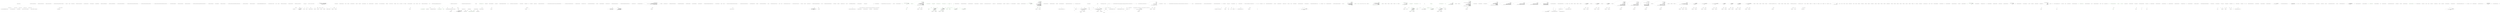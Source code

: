 digraph  {
n83 [label="HangFire.SqlServer.SqlServerStorage", span=""];
n0 [cluster="HangFire.SqlServer.SqlServerStorage.SqlServerStorage(string)", label="Entry HangFire.SqlServer.SqlServerStorage.SqlServerStorage(string)", span="32-32"];
n1 [cluster="HangFire.SqlServer.SqlServerStorage.SqlServerStorage(string)", label="Exit HangFire.SqlServer.SqlServerStorage.SqlServerStorage(string)", span="32-32"];
n2 [cluster="HangFire.SqlServer.SqlServerStorage.SqlServerStorage(string, HangFire.SqlServer.SqlServerStorageOptions)", label="Entry HangFire.SqlServer.SqlServerStorage.SqlServerStorage(string, HangFire.SqlServer.SqlServerStorageOptions)", span="37-37"];
n3 [cluster="HangFire.SqlServer.SqlServerStorage.SqlServerStorage(string, HangFire.SqlServer.SqlServerStorageOptions)", label="connectionString == null", span="39-39"];
n7 [cluster="HangFire.SqlServer.SqlServerStorage.SqlServerStorage(string, HangFire.SqlServer.SqlServerStorageOptions)", label="_options = options", span="42-42"];
n8 [cluster="HangFire.SqlServer.SqlServerStorage.SqlServerStorage(string, HangFire.SqlServer.SqlServerStorageOptions)", label="_connectionString = connectionString", span="43-43"];
n9 [cluster="HangFire.SqlServer.SqlServerStorage.SqlServerStorage(string, HangFire.SqlServer.SqlServerStorageOptions)", label="options.PrepareSchemaIfNecessary", span="45-45"];
n12 [cluster="HangFire.SqlServer.SqlServerStorage.SqlServerStorage(string, HangFire.SqlServer.SqlServerStorageOptions)", label="var defaultQueueProvider = new SqlServerJobQueueProvider(options)", span="53-53"];
n4 [cluster="HangFire.SqlServer.SqlServerStorage.SqlServerStorage(string, HangFire.SqlServer.SqlServerStorageOptions)", label="throw new ArgumentNullException(''connectionString'');", span="39-39"];
n10 [cluster="HangFire.SqlServer.SqlServerStorage.SqlServerStorage(string, HangFire.SqlServer.SqlServerStorageOptions)", label="var connection = CreateAndOpenConnection()", span="47-47"];
n11 [cluster="HangFire.SqlServer.SqlServerStorage.SqlServerStorage(string, HangFire.SqlServer.SqlServerStorageOptions)", label="SqlServerObjectsInstaller.Install(connection)", span="49-49"];
n16 [cluster="HangFire.SqlServer.SqlServerStorage.CreateAndOpenConnection()", label="Entry HangFire.SqlServer.SqlServerStorage.CreateAndOpenConnection()", span="126-126"];
n17 [cluster="HangFire.SqlServer.SqlServerObjectsInstaller.Install(SqlConnection)", label="Entry HangFire.SqlServer.SqlServerObjectsInstaller.Install(SqlConnection)", span="34-34"];
n13 [cluster="HangFire.SqlServer.SqlServerStorage.SqlServerStorage(string, HangFire.SqlServer.SqlServerStorageOptions)", label="QueueProviders = new PersistentJobQueueProviderCollection(defaultQueueProvider)", span="54-54"];
n18 [cluster="HangFire.SqlServer.SqlServerJobQueueProvider.SqlServerJobQueueProvider(HangFire.SqlServer.SqlServerStorageOptions)", label="Entry HangFire.SqlServer.SqlServerJobQueueProvider.SqlServerJobQueueProvider(HangFire.SqlServer.SqlServerStorageOptions)", span="25-25"];
n14 [cluster="HangFire.SqlServer.SqlServerStorage.SqlServerStorage(string, HangFire.SqlServer.SqlServerStorageOptions)", label="Exit HangFire.SqlServer.SqlServerStorage.SqlServerStorage(string, HangFire.SqlServer.SqlServerStorageOptions)", span="37-37"];
n19 [cluster="HangFire.SqlServer.PersistentJobQueueProviderCollection.PersistentJobQueueProviderCollection(HangFire.SqlServer.IPersistentJobQueueProvider)", label="Entry HangFire.SqlServer.PersistentJobQueueProviderCollection.PersistentJobQueueProviderCollection(HangFire.SqlServer.IPersistentJobQueueProvider)", span="31-31"];
n15 [cluster="System.ArgumentNullException.ArgumentNullException(string)", label="Entry System.ArgumentNullException.ArgumentNullException(string)", span="0-0"];
n20 [cluster="HangFire.SqlServer.SqlServerStorage.GetMonitoringApi()", label="Entry HangFire.SqlServer.SqlServerStorage.GetMonitoringApi()", span="59-59"];
n21 [cluster="HangFire.SqlServer.SqlServerStorage.GetMonitoringApi()", label="return new SqlServerMonitoringApi(CreateAndOpenConnection(), QueueProviders);", span="61-61"];
n22 [cluster="HangFire.SqlServer.SqlServerStorage.GetMonitoringApi()", label="Exit HangFire.SqlServer.SqlServerStorage.GetMonitoringApi()", span="59-59"];
n23 [cluster="HangFire.SqlServer.SqlServerMonitoringApi.SqlServerMonitoringApi(SqlConnection, HangFire.SqlServer.PersistentJobQueueProviderCollection)", label="Entry HangFire.SqlServer.SqlServerMonitoringApi.SqlServerMonitoringApi(SqlConnection, HangFire.SqlServer.PersistentJobQueueProviderCollection)", span="36-36"];
n24 [cluster="HangFire.SqlServer.SqlServerStorage.GetConnection()", label="Entry HangFire.SqlServer.SqlServerStorage.GetConnection()", span="64-64"];
n25 [cluster="HangFire.SqlServer.SqlServerStorage.GetConnection()", label="var connection = CreateAndOpenConnection()", span="66-66"];
n26 [cluster="HangFire.SqlServer.SqlServerStorage.GetConnection()", label="return new SqlServerConnection(connection, QueueProviders);", span="68-68"];
n27 [cluster="HangFire.SqlServer.SqlServerStorage.GetConnection()", label="Exit HangFire.SqlServer.SqlServerStorage.GetConnection()", span="64-64"];
n28 [cluster="HangFire.SqlServer.SqlServerConnection.SqlServerConnection(SqlConnection, HangFire.SqlServer.PersistentJobQueueProviderCollection)", label="Entry HangFire.SqlServer.SqlServerConnection.SqlServerConnection(SqlConnection, HangFire.SqlServer.PersistentJobQueueProviderCollection)", span="35-35"];
n29 [cluster="HangFire.SqlServer.SqlServerStorage.GetComponents()", label="Entry HangFire.SqlServer.SqlServerStorage.GetComponents()", span="71-71"];
n30 [cluster="HangFire.SqlServer.SqlServerStorage.GetComponents()", label="yield return new ExpirationManager(this);", span="73-73"];
n31 [cluster="HangFire.SqlServer.SqlServerStorage.GetComponents()", label="Exit HangFire.SqlServer.SqlServerStorage.GetComponents()", span="71-71"];
n32 [cluster="HangFire.SqlServer.ExpirationManager.ExpirationManager(HangFire.SqlServer.SqlServerStorage)", label="Entry HangFire.SqlServer.ExpirationManager.ExpirationManager(HangFire.SqlServer.SqlServerStorage)", span="38-38"];
n33 [cluster="HangFire.SqlServer.SqlServerStorage.WriteOptionsToLog(ILog)", label="Entry HangFire.SqlServer.SqlServerStorage.WriteOptionsToLog(ILog)", span="76-76"];
n34 [cluster="HangFire.SqlServer.SqlServerStorage.WriteOptionsToLog(ILog)", label="logger.Info(''Using the following options for SQL Server job storage:'')", span="78-78"];
n35 [cluster="HangFire.SqlServer.SqlServerStorage.WriteOptionsToLog(ILog)", label="logger.InfoFormat(''    Queue poll interval: {0}.'', _options.QueuePollInterval)", span="79-79"];
n36 [cluster="HangFire.SqlServer.SqlServerStorage.WriteOptionsToLog(ILog)", label="logger.InfoFormat(''    Invisibility timeout: {0}.'', _options.InvisibilityTimeout)", span="80-80"];
n38 [cluster="Unk.Info", label="Entry Unk.Info", span=""];
n39 [cluster="Unk.InfoFormat", label="Entry Unk.InfoFormat", span=""];
n37 [cluster="HangFire.SqlServer.SqlServerStorage.WriteOptionsToLog(ILog)", label="Exit HangFire.SqlServer.SqlServerStorage.WriteOptionsToLog(ILog)", span="76-76"];
n40 [cluster="HangFire.SqlServer.SqlServerStorage.ToString()", label="Entry HangFire.SqlServer.SqlServerStorage.ToString()", span="83-83"];
n41 [cluster="HangFire.SqlServer.SqlServerStorage.ToString()", label="string canNotParseMessage = ''<Connection string can not be parsed>''", span="85-85"];
n42 [cluster="HangFire.SqlServer.SqlServerStorage.ToString()", label="var parts = _connectionString.Split(new[] { ';' }, StringSplitOptions.RemoveEmptyEntries)\r\n                    .Select(x => x.Split(new[] { '=' }, StringSplitOptions.RemoveEmptyEntries))\r\n                    .Select(x => new { Key = x[0].Trim(), Value = x[1].Trim() })\r\n                    .ToDictionary(x => x.Key, x => x.Value)", span="89-92"];
n52 [cluster="HangFire.SqlServer.SqlServerStorage.ToString()", label="return builder.Length != 0 \r\n                    ? String.Format(''SQL Server: {0}'', builder) \r\n                    : canNotParseMessage;", span="116-118"];
n54 [cluster="HangFire.SqlServer.SqlServerStorage.ToString()", label="return canNotParseMessage;", span="122-122"];
n43 [cluster="HangFire.SqlServer.SqlServerStorage.ToString()", label="var builder = new StringBuilder()", span="94-94"];
n56 [cluster="string.Split(char[], System.StringSplitOptions)", label="Entry string.Split(char[], System.StringSplitOptions)", span="0-0"];
n57 [cluster="Unk.Select", label="Entry Unk.Select", span=""];
n58 [cluster="Unk.ToDictionary", label="Entry Unk.ToDictionary", span=""];
n64 [cluster="lambda expression", label="Entry lambda expression", span="90-90"];
n67 [cluster="lambda expression", label="Entry lambda expression", span="91-91"];
n71 [cluster="lambda expression", label="Entry lambda expression", span="92-92"];
n74 [cluster="lambda expression", label="Entry lambda expression", span="92-92"];
n45 [cluster="HangFire.SqlServer.SqlServerStorage.ToString()", label="parts.ContainsKey(alias)", span="98-98"];
n46 [cluster="HangFire.SqlServer.SqlServerStorage.ToString()", label="builder.AppendFormat(''{1}'', alias, parts[alias])", span="100-100"];
n50 [cluster="HangFire.SqlServer.SqlServerStorage.ToString()", label="parts.ContainsKey(alias)", span="109-109"];
n51 [cluster="HangFire.SqlServer.SqlServerStorage.ToString()", label="builder.AppendFormat(''{1}'', alias, parts[alias])", span="111-111"];
n44 [cluster="HangFire.SqlServer.SqlServerStorage.ToString()", label="new[] { ''Data Source'', ''Server'', ''Address'', ''Addr'', ''Network Address'' }", span="96-96"];
n59 [cluster="System.Text.StringBuilder.StringBuilder()", label="Entry System.Text.StringBuilder.StringBuilder()", span="0-0"];
n47 [cluster="HangFire.SqlServer.SqlServerStorage.ToString()", label="builder.Length != 0", span="105-105"];
n48 [cluster="HangFire.SqlServer.SqlServerStorage.ToString()", label="builder.Append(''@'')", span="105-105"];
n60 [cluster="Unk.ContainsKey", label="Entry Unk.ContainsKey", span=""];
n61 [cluster="Unk.AppendFormat", label="Entry Unk.AppendFormat", span=""];
n49 [cluster="HangFire.SqlServer.SqlServerStorage.ToString()", label="new[] { ''Database'', ''Initial Catalog'' }", span="107-107"];
n62 [cluster="System.Text.StringBuilder.Append(string)", label="Entry System.Text.StringBuilder.Append(string)", span="0-0"];
n53 [cluster="HangFire.SqlServer.SqlServerStorage.ToString()", label=Exception, span="120-120"];
n55 [cluster="HangFire.SqlServer.SqlServerStorage.ToString()", label="Exit HangFire.SqlServer.SqlServerStorage.ToString()", span="83-83"];
n63 [cluster="string.Format(string, object)", label="Entry string.Format(string, object)", span="0-0"];
n65 [cluster="lambda expression", label="x.Split(new[] { '=' }, StringSplitOptions.RemoveEmptyEntries)", span="90-90"];
n66 [cluster="lambda expression", label="Exit lambda expression", span="90-90"];
n68 [cluster="lambda expression", label="new { Key = x[0].Trim(), Value = x[1].Trim() }", span="91-91"];
n69 [cluster="lambda expression", label="Exit lambda expression", span="91-91"];
n70 [cluster="Unk.Trim", label="Entry Unk.Trim", span=""];
n72 [cluster="lambda expression", label="x.Key", span="92-92"];
n73 [cluster="lambda expression", label="Exit lambda expression", span="92-92"];
n75 [cluster="lambda expression", label="x.Value", span="92-92"];
n76 [cluster="lambda expression", label="Exit lambda expression", span="92-92"];
n77 [cluster="HangFire.SqlServer.SqlServerStorage.CreateAndOpenConnection()", label="var connection = new SqlConnection(_connectionString)", span="128-128"];
n78 [cluster="HangFire.SqlServer.SqlServerStorage.CreateAndOpenConnection()", label="connection.Open()", span="129-129"];
n81 [cluster="SqlConnection.cstr", label="Entry SqlConnection.cstr", span=""];
n79 [cluster="HangFire.SqlServer.SqlServerStorage.CreateAndOpenConnection()", label="return connection;", span="131-131"];
n82 [cluster="Unk.Open", label="Entry Unk.Open", span=""];
n80 [cluster="HangFire.SqlServer.SqlServerStorage.CreateAndOpenConnection()", label="Exit HangFire.SqlServer.SqlServerStorage.CreateAndOpenConnection()", span="126-126"];
d11 [cluster="Hangfire.Common.TypeExtensions.GetNonOpenMatchingMethod(System.Type, string, System.Type[])", color=green, community=0, label="type == null", prediction=0, span="46-46"];
d10 [cluster="Hangfire.Common.TypeExtensions.GetNonOpenMatchingMethod(System.Type, string, System.Type[])", label="Entry Hangfire.Common.TypeExtensions.GetNonOpenMatchingMethod(System.Type, string, System.Type[])", span="41-41"];
d12 [cluster="Hangfire.Common.TypeExtensions.GetNonOpenMatchingMethod(System.Type, string, System.Type[])", color=green, community=0, label="throw new ArgumentNullException(nameof(type));", prediction=1, span="46-46"];
d13 [cluster="Hangfire.Common.TypeExtensions.GetNonOpenMatchingMethod(System.Type, string, System.Type[])", color=green, community=0, label="name == null", prediction=1, span="47-47"];
d38 [cluster="Hangfire.Common.TypeExtensions.GetNonOpenMatchingMethod(System.Type, string, System.Type[])", label="Exit Hangfire.Common.TypeExtensions.GetNonOpenMatchingMethod(System.Type, string, System.Type[])", span="41-41"];
d40 [cluster="Unk.nameof", label="Entry Unk.nameof", span=""];
d14 [cluster="Hangfire.Common.TypeExtensions.GetNonOpenMatchingMethod(System.Type, string, System.Type[])", color=green, community=0, label="throw new ArgumentNullException(nameof(name));", prediction=1, span="47-47"];
d15 [cluster="Hangfire.Common.TypeExtensions.GetNonOpenMatchingMethod(System.Type, string, System.Type[])", color=green, community=0, label="parameterTypes = parameterTypes ?? new Type[0]", prediction=4, span="49-49"];
d16 [cluster="Hangfire.Common.TypeExtensions.GetNonOpenMatchingMethod(System.Type, string, System.Type[])", label="var methodCandidates = new List<MethodInfo>(type.GetRuntimeMethods())", span="51-51"];
d22 [cluster="Hangfire.Common.TypeExtensions.GetNonOpenMatchingMethod(System.Type, string, System.Type[])", label="parameters.Length != parameterTypes.Length", span="66-66"];
d29 [cluster="Hangfire.Common.TypeExtensions.GetNonOpenMatchingMethod(System.Type, string, System.Type[])", label="var actualType = parameterTypes[i]", span="80-80"];
d32 [cluster="Hangfire.Common.TypeExtensions.GetNonOpenMatchingMethod(System.Type, string, System.Type[])", color=green, community=0, label="parameterType.GetTypeInfo().IsAssignableFrom(actualType.GetTypeInfo())", prediction=5, span="90-90"];
d28 [cluster="Hangfire.Common.TypeExtensions.GetNonOpenMatchingMethod(System.Type, string, System.Type[])", label="var parameterType = parameter.ParameterType", span="79-79"];
d30 [cluster="Hangfire.Common.TypeExtensions.GetNonOpenMatchingMethod(System.Type, string, System.Type[])", label="parameterType.IsGenericParameter", span="83-83"];
d33 [cluster="Hangfire.Common.TypeExtensions.GetNonOpenMatchingMethod(System.Type, string, System.Type[])", label="parameterTypesMatched = false", span="92-92"];
d26 [cluster="Hangfire.Common.TypeExtensions.GetNonOpenMatchingMethod(System.Type, string, System.Type[])", label="i < parameters.Length", span="76-76"];
d5 [cluster="System.Type.GetTypeInfo()", label="Entry System.Type.GetTypeInfo()", span="0-0"];
d49 [cluster="System.Reflection.TypeInfo.IsAssignableFrom(System.Reflection.TypeInfo)", label="Entry System.Reflection.TypeInfo.IsAssignableFrom(System.Reflection.TypeInfo)", span="0-0"];
d17 [cluster="Hangfire.Common.TypeExtensions.GetNonOpenMatchingMethod(System.Type, string, System.Type[])", label="type.GetTypeInfo().IsInterface", span="53-53"];
d18 [cluster="Hangfire.Common.TypeExtensions.GetNonOpenMatchingMethod(System.Type, string, System.Type[])", label="methodCandidates.AddRange(type.GetTypeInfo().ImplementedInterfaces.SelectMany(x => x.GetRuntimeMethods()))", span="55-55"];
d20 [cluster="Hangfire.Common.TypeExtensions.GetNonOpenMatchingMethod(System.Type, string, System.Type[])", label="!methodCandidate.Name.Equals(name, StringComparison.Ordinal)", span="60-60"];
d37 [cluster="Hangfire.Common.TypeExtensions.GetNonOpenMatchingMethod(System.Type, string, System.Type[])", label="return null;", span="104-104"];
d36 [cluster="Hangfire.Common.TypeExtensions.GetNonOpenMatchingMethod(System.Type, string, System.Type[])", label="return methodCandidate.ContainsGenericParameters\r\n                    ? methodCandidate.MakeGenericMethod(genericArguments.ToArray())\r\n                    : methodCandidate;", span="99-101"];
d41 [cluster="System.Collections.Generic.List<T>.List(System.Collections.Generic.IEnumerable<T>)", label="Entry System.Collections.Generic.List<T>.List(System.Collections.Generic.IEnumerable<T>)", span="0-0"];
d42 [cluster="System.Type.GetRuntimeMethods()", label="Entry System.Type.GetRuntimeMethods()", span="0-0"];
d19 [cluster="Hangfire.Common.TypeExtensions.GetNonOpenMatchingMethod(System.Type, string, System.Type[])", label=methodCandidates, span="58-58"];
d21 [cluster="Hangfire.Common.TypeExtensions.GetNonOpenMatchingMethod(System.Type, string, System.Type[])", label="var parameters = methodCandidate.GetParameters()", span="65-65"];
d23 [cluster="Hangfire.Common.TypeExtensions.GetNonOpenMatchingMethod(System.Type, string, System.Type[])", label="var parameterTypesMatched = true", span="71-71"];
d25 [cluster="Hangfire.Common.TypeExtensions.GetNonOpenMatchingMethod(System.Type, string, System.Type[])", label="var i = 0", span="76-76"];
d31 [cluster="Hangfire.Common.TypeExtensions.GetNonOpenMatchingMethod(System.Type, string, System.Type[])", label="genericArguments.Add(actualType)", span="85-85"];
d27 [cluster="Hangfire.Common.TypeExtensions.GetNonOpenMatchingMethod(System.Type, string, System.Type[])", label="var parameter = parameters[i]", span="78-78"];
d35 [cluster="Hangfire.Common.TypeExtensions.GetNonOpenMatchingMethod(System.Type, string, System.Type[])", label="!parameterTypesMatched", span="96-96"];
d34 [cluster="Hangfire.Common.TypeExtensions.GetNonOpenMatchingMethod(System.Type, string, System.Type[])", label="i++", span="76-76"];
d1 [cluster="Hangfire.Common.TypeExtensions.ToGenericTypeString(System.Type)", label="!type.GetTypeInfo().IsGenericType", span="29-29"];
d68 [cluster="Hangfire.Common.TypeExtensions.ReplaceGenericParametersInGenericTypeName(string, System.Type)", label="var genericArguments = type .GetTypeInfo().GetAllGenericArguments()", span="128-128"];
d43 [cluster="System.Collections.Generic.IEnumerable<TSource>.SelectMany<TSource, TResult>(System.Func<TSource, System.Collections.Generic.IEnumerable<TResult>>)", label="Entry System.Collections.Generic.IEnumerable<TSource>.SelectMany<TSource, TResult>(System.Func<TSource, System.Collections.Generic.IEnumerable<TResult>>)", span="0-0"];
d44 [cluster="System.Collections.Generic.List<T>.AddRange(System.Collections.Generic.IEnumerable<T>)", label="Entry System.Collections.Generic.List<T>.AddRange(System.Collections.Generic.IEnumerable<T>)", span="0-0"];
d52 [cluster="lambda expression", label="Entry lambda expression", span="55-55"];
d45 [cluster="string.Equals(string, System.StringComparison)", label="Entry string.Equals(string, System.StringComparison)", span="0-0"];
d24 [cluster="Hangfire.Common.TypeExtensions.GetNonOpenMatchingMethod(System.Type, string, System.Type[])", label="var genericArguments = new List<Type>()", span="72-72"];
d50 [cluster="System.Collections.Generic.List<T>.ToArray()", label="Entry System.Collections.Generic.List<T>.ToArray()", span="0-0"];
d51 [cluster="System.Reflection.MethodInfo.MakeGenericMethod(params System.Type[])", label="Entry System.Reflection.MethodInfo.MakeGenericMethod(params System.Type[])", span="0-0"];
d53 [cluster="lambda expression", label="x.GetRuntimeMethods()", span="55-55"];
d46 [cluster="System.Reflection.MethodBase.GetParameters()", label="Entry System.Reflection.MethodBase.GetParameters()", span="0-0"];
d48 [cluster="System.Collections.Generic.List<T>.Add(T)", label="Entry System.Collections.Generic.List<T>.Add(T)", span="0-0"];
d0 [cluster="Hangfire.Common.TypeExtensions.ToGenericTypeString(System.Type)", label="Entry Hangfire.Common.TypeExtensions.ToGenericTypeString(System.Type)", span="27-27"];
d2 [cluster="Hangfire.Common.TypeExtensions.ToGenericTypeString(System.Type)", label="return type.GetFullNameWithoutNamespace()\r\n                        .ReplacePlusWithDotInNestedTypeName();", span="31-32"];
d3 [cluster="Hangfire.Common.TypeExtensions.ToGenericTypeString(System.Type)", label="return type.GetGenericTypeDefinition()\r\n                    .GetFullNameWithoutNamespace()\r\n                    .ReplacePlusWithDotInNestedTypeName()\r\n                    .ReplaceGenericParametersInGenericTypeName(type);", span="35-38"];
d67 [cluster="Hangfire.Common.TypeExtensions.ReplaceGenericParametersInGenericTypeName(string, System.Type)", label="Entry Hangfire.Common.TypeExtensions.ReplaceGenericParametersInGenericTypeName(string, System.Type)", span="126-126"];
d69 [cluster="Hangfire.Common.TypeExtensions.ReplaceGenericParametersInGenericTypeName(string, System.Type)", label="string regexForGenericArguments = @''`[1-9]\d*''", span="130-130"];
d74 [cluster="System.Reflection.TypeInfo.GetAllGenericArguments()", label="Entry System.Reflection.TypeInfo.GetAllGenericArguments()", span="145-145"];
d71 [cluster="Hangfire.Common.TypeExtensions.ReplaceGenericParametersInGenericTypeName(string, System.Type)", label="typeName = rgx.Replace(typeName, match =>\r\n            {\r\n                var currentGenericArgumentNumbers = int.Parse(match.Value.Substring(1));\r\n                var currentArguments = string.Join('','', genericArguments.Take(currentGenericArgumentNumbers).Select(ToGenericTypeString));\r\n                genericArguments = genericArguments.Skip(currentGenericArgumentNumbers).ToArray();\r\n                return string.Concat(''<'', currentArguments, ''>'');\r\n            })", span="134-140"];
d54 [cluster="lambda expression", label="Exit lambda expression", span="55-55"];
d47 [cluster="System.Collections.Generic.List<T>.List()", label="Entry System.Collections.Generic.List<T>.List()", span="0-0"];
d4 [cluster="Hangfire.Common.TypeExtensions.ToGenericTypeString(System.Type)", label="Exit Hangfire.Common.TypeExtensions.ToGenericTypeString(System.Type)", span="27-27"];
d9 [cluster="string.ReplaceGenericParametersInGenericTypeName(System.Type)", label="Entry string.ReplaceGenericParametersInGenericTypeName(System.Type)", span="126-126"];
d7 [cluster="string.ReplacePlusWithDotInNestedTypeName()", label="Entry string.ReplacePlusWithDotInNestedTypeName()", span="121-121"];
d6 [cluster="System.Type.GetFullNameWithoutNamespace()", label="Entry System.Type.GetFullNameWithoutNamespace()", span="107-107"];
d8 [cluster="System.Type.GetGenericTypeDefinition()", label="Entry System.Type.GetGenericTypeDefinition()", span="0-0"];
d73 [cluster="Hangfire.Common.TypeExtensions.ReplaceGenericParametersInGenericTypeName(string, System.Type)", label="Exit Hangfire.Common.TypeExtensions.ReplaceGenericParametersInGenericTypeName(string, System.Type)", span="126-126"];
d70 [cluster="Hangfire.Common.TypeExtensions.ReplaceGenericParametersInGenericTypeName(string, System.Type)", label="var rgx = new Regex(regexForGenericArguments)", span="132-132"];
d72 [cluster="Hangfire.Common.TypeExtensions.ReplaceGenericParametersInGenericTypeName(string, System.Type)", label="return typeName;", span="142-142"];
d76 [cluster="Unk.Replace", label="Entry Unk.Replace", span=""];
d77 [cluster="lambda expression", label="Entry lambda expression", span="134-140"];
d79 [cluster="lambda expression", label="var currentArguments = string.Join('','', genericArguments.Take(currentGenericArgumentNumbers).Select(ToGenericTypeString))", span="137-137"];
d80 [cluster="lambda expression", label="genericArguments = genericArguments.Skip(currentGenericArgumentNumbers).ToArray()", span="138-138"];
d75 [cluster="System.Text.RegularExpressions.Regex.Regex(string)", label="Entry System.Text.RegularExpressions.Regex.Regex(string)", span="0-0"];
d82 [cluster="lambda expression", label="Exit lambda expression", span="134-140"];
d78 [cluster="lambda expression", label="var currentGenericArgumentNumbers = int.Parse(match.Value.Substring(1))", span="136-136"];
d93 [label=genericArguments, span=""];
d84 [cluster="System.Collections.Generic.IEnumerable<TSource>.Take<TSource>(int)", label="Entry System.Collections.Generic.IEnumerable<TSource>.Take<TSource>(int)", span="0-0"];
d85 [cluster="Unk.Select", label="Entry Unk.Select", span=""];
d86 [cluster="Unk.Join", label="Entry Unk.Join", span=""];
d81 [cluster="lambda expression", label="return string.Concat(''<'', currentArguments, ''>'');", span="139-139"];
d87 [cluster="System.Collections.Generic.IEnumerable<TSource>.Skip<TSource>(int)", label="Entry System.Collections.Generic.IEnumerable<TSource>.Skip<TSource>(int)", span="0-0"];
d88 [cluster="System.Collections.Generic.IEnumerable<TSource>.ToArray<TSource>()", label="Entry System.Collections.Generic.IEnumerable<TSource>.ToArray<TSource>()", span="0-0"];
d62 [cluster="string.Substring(int)", label="Entry string.Substring(int)", span="0-0"];
d83 [cluster="int.Parse(string)", label="Entry int.Parse(string)", span="0-0"];
d89 [cluster="string.Concat(string, string, string)", label="Entry string.Concat(string, string, string)", span="0-0"];
d59 [cluster="Hangfire.Common.TypeExtensions.GetFullNameWithoutNamespace(System.Type)", label="return !String.IsNullOrEmpty(type.Namespace)\n                ? type.FullName.Substring(type.Namespace.Length + dotLength)\n                : type.FullName;", span="116-118"];
d55 [cluster="Hangfire.Common.TypeExtensions.GetFullNameWithoutNamespace(System.Type)", label="Entry Hangfire.Common.TypeExtensions.GetFullNameWithoutNamespace(System.Type)", span="107-107"];
d58 [cluster="Hangfire.Common.TypeExtensions.GetFullNameWithoutNamespace(System.Type)", label="int dotLength = 1", span="114-114"];
d60 [cluster="Hangfire.Common.TypeExtensions.GetFullNameWithoutNamespace(System.Type)", label="Exit Hangfire.Common.TypeExtensions.GetFullNameWithoutNamespace(System.Type)", span="107-107"];
d61 [cluster="string.IsNullOrEmpty(string)", label="Entry string.IsNullOrEmpty(string)", span="0-0"];
d56 [cluster="Hangfire.Common.TypeExtensions.GetFullNameWithoutNamespace(System.Type)", label="type.IsGenericParameter", span="109-109"];
d57 [cluster="Hangfire.Common.TypeExtensions.GetFullNameWithoutNamespace(System.Type)", label="return type.Name;", span="111-111"];
m0_36 [cluster="HangFire.JobHelper.FromJson<T>(string)", file="TypeExtensionsFacts.cs", label="Entry HangFire.JobHelper.FromJson<T>(string)", span="37-37"];
m0_291 [cluster="Unk.TryParse", file="TypeExtensionsFacts.cs", label="Entry Unk.TryParse", span=""];
m0_13 [cluster="HangFire.Web.JobStorage.DequeuedCount(string)", file="TypeExtensionsFacts.cs", label="return Redis.GetListCount(String.Format(''hangfire:queue:{0}:dequeued'', queue));", span="32-32"];
m0_14 [cluster="HangFire.Web.JobStorage.DequeuedCount(string)", file="TypeExtensionsFacts.cs", label="Exit HangFire.Web.JobStorage.DequeuedCount(string)", span="28-28"];
m0_15 [cluster="HangFire.Web.JobStorage.FailedCount()", file="TypeExtensionsFacts.cs", label="Entry HangFire.Web.JobStorage.FailedCount()", span="36-36"];
m0_30 [cluster="System.Collections.Generic.IEnumerable<TSource>.OrderBy<TSource, TKey>(System.Func<TSource, TKey>)", file="TypeExtensionsFacts.cs", label="Entry System.Collections.Generic.IEnumerable<TSource>.OrderBy<TSource, TKey>(System.Func<TSource, TKey>)", span="0-0"];
m0_133 [cluster="int.Parse(string)", file="TypeExtensionsFacts.cs", label="Entry int.Parse(string)", span="0-0"];
m0_43 [cluster="HangFire.Web.JobStorage.ScheduledJobs(int, int)", file="TypeExtensionsFacts.cs", label="Entry HangFire.Web.JobStorage.ScheduledJobs(int, int)", span="80-80"];
m0_44 [cluster="HangFire.Web.JobStorage.ScheduledJobs(int, int)", color=green, community=0, file="TypeExtensionsFacts.cs", label=Redis, prediction=6, span="82-82"];
m0_45 [cluster="HangFire.Web.JobStorage.ScheduledJobs(int, int)", color=green, community=0, file="TypeExtensionsFacts.cs", label="var scheduledJobs = Redis.GetRangeWithScoresFromSortedSet(\r\n                    ''hangfire:schedule'',\r\n                    from,\r\n                    from + count - 1)", prediction=7, span="84-87"];
m0_46 [cluster="HangFire.Web.JobStorage.ScheduledJobs(int, int)", color=green, community=0, file="TypeExtensionsFacts.cs", label="scheduledJobs.Count == 0", prediction=8, span="89-89"];
m0_51 [cluster="HangFire.Web.JobStorage.ScheduledJobs(int, int)", color=green, community=0, file="TypeExtensionsFacts.cs", label=scheduledJobs, prediction=7, span="99-99"];
m0_56 [cluster="HangFire.Web.JobStorage.ScheduledJobs(int, int)", color=green, community=0, file="TypeExtensionsFacts.cs", label="return scheduledJobs.ToDictionary(\r\n                    job => job.Key,\r\n                    job => new ScheduleDto\r\n                    {\r\n                        ScheduledAt = JobHelper.FromTimestamp((long) job.Value),\r\n                        Args = JobHelper.FromJson<Dictionary<string, string>>(jobs[job.Key][1]),\r\n                        Queue = JobHelper.TryToGetQueue(jobs[job.Key][0]),\r\n                        Type = jobs[job.Key][0],\r\n                        InScheduledState =\r\n                            ScheduledState.Name.Equals(states[job.Key], StringComparison.OrdinalIgnoreCase)\r\n                    });", prediction=10, span="119-129"];
m0_47 [cluster="HangFire.Web.JobStorage.ScheduledJobs(int, int)", color=green, community=0, file="TypeExtensionsFacts.cs", label="return new Dictionary<string, ScheduleDto>();", prediction=11, span="91-91"];
m0_48 [cluster="HangFire.Web.JobStorage.ScheduledJobs(int, int)", color=green, community=0, file="TypeExtensionsFacts.cs", label="var jobs = new Dictionary<string, List<string>>()", prediction=12, span="94-94"];
m0_50 [cluster="HangFire.Web.JobStorage.ScheduledJobs(int, int)", color=green, community=0, file="TypeExtensionsFacts.cs", label="var pipeline = Redis.CreatePipeline()", prediction=12, span="97-97"];
m0_54 [cluster="HangFire.Web.JobStorage.ScheduledJobs(int, int)", color=green, community=0, file="TypeExtensionsFacts.cs", label="pipeline.QueueCommand(\r\n                            x => x.GetValueFromHash(\r\n                                String.Format(''hangfire:job:{0}:state'', job.Key),\r\n                                ''State''),\r\n                            x => states.Add(job.Key, x))", prediction=12, span="109-113"];
m0_52 [cluster="HangFire.Web.JobStorage.ScheduledJobs(int, int)", color=green, community=0, file="TypeExtensionsFacts.cs", label="var job = scheduledJob", prediction=12, span="101-101"];
m0_55 [cluster="HangFire.Web.JobStorage.ScheduledJobs(int, int)", color=green, community=0, file="TypeExtensionsFacts.cs", label="pipeline.Flush()", prediction=12, span="116-116"];
m0_49 [cluster="HangFire.Web.JobStorage.ScheduledJobs(int, int)", color=green, community=0, file="TypeExtensionsFacts.cs", label="var states = new Dictionary<string, string>()", prediction=12, span="95-95"];
m0_53 [cluster="HangFire.Web.JobStorage.ScheduledJobs(int, int)", color=green, community=0, file="TypeExtensionsFacts.cs", label="pipeline.QueueCommand(\r\n                            x => x.GetValuesFromHash(\r\n                                String.Format(''hangfire:job:{0}'', job.Key),\r\n                                new[] { ''Type'', ''Args'' }),\r\n                            x => jobs.Add(job.Key, x))", prediction=12, span="103-107"];
m0_57 [cluster="HangFire.Web.JobStorage.ScheduledJobs(int, int)", file="TypeExtensionsFacts.cs", label="Exit HangFire.Web.JobStorage.ScheduledJobs(int, int)", span="80-80"];
m0_38 [cluster="HangFire.JobHelper.FromNullableStringTimestamp(string)", file="TypeExtensionsFacts.cs", label="Entry HangFire.JobHelper.FromNullableStringTimestamp(string)", span="65-65"];
m0_214 [cluster="HangFire.Web.DequeuedJobDto.DequeuedJobDto()", file="TypeExtensionsFacts.cs", label="Entry HangFire.Web.DequeuedJobDto.DequeuedJobDto()", span="5-5"];
m0_386 [cluster="HangFire.Web.StatisticsDto.StatisticsDto()", file="TypeExtensionsFacts.cs", label="Entry HangFire.Web.StatisticsDto.StatisticsDto()", span="2-2"];
m0_29 [cluster="Unk.GetJobsWithProperties", file="TypeExtensionsFacts.cs", label="Entry Unk.GetJobsWithProperties", span=""];
m0_31 [cluster="System.Collections.Generic.IEnumerable<TSource>.ToList<TSource>()", file="TypeExtensionsFacts.cs", label="Entry System.Collections.Generic.IEnumerable<TSource>.ToList<TSource>()", span="0-0"];
m0_359 [cluster="KeyValuePair<string, T>.cstr", file="TypeExtensionsFacts.cs", label="Entry KeyValuePair<string, T>.cstr", span=""];
m0_197 [cluster="HangFire.Web.EnqueuedJobDto.EnqueuedJobDto()", file="TypeExtensionsFacts.cs", label="Entry HangFire.Web.EnqueuedJobDto.EnqueuedJobDto()", span="5-5"];
m0_60 [cluster="Unk.CreatePipeline", file="TypeExtensionsFacts.cs", label="Entry Unk.CreatePipeline", span=""];
m0_76 [cluster="Unk.GetValueFromHash", file="TypeExtensionsFacts.cs", label="Entry Unk.GetValueFromHash", span=""];
m0_0 [cluster="HangFire.Web.JobStorage.ScheduledCount()", file="TypeExtensionsFacts.cs", label="Entry HangFire.Web.JobStorage.ScheduledCount()", span="12-12"];
m0_1 [cluster="HangFire.Web.JobStorage.ScheduledCount()", file="TypeExtensionsFacts.cs", label=Redis, span="14-14"];
m0_3 [cluster="HangFire.Web.JobStorage.ScheduledCount()", file="TypeExtensionsFacts.cs", label="Exit HangFire.Web.JobStorage.ScheduledCount()", span="12-12"];
m0_2 [cluster="HangFire.Web.JobStorage.ScheduledCount()", file="TypeExtensionsFacts.cs", label="return Redis.GetSortedSetCount(''hangfire:schedule'');", span="16-16"];
m0_4 [cluster="Unk.GetSortedSetCount", file="TypeExtensionsFacts.cs", label="Entry Unk.GetSortedSetCount", span=""];
m0_23 [cluster="HangFire.Web.JobStorage.ProcessingJobs(int, int)", file="TypeExtensionsFacts.cs", label="Entry HangFire.Web.JobStorage.ProcessingJobs(int, int)", span="52-52"];
m0_24 [cluster="HangFire.Web.JobStorage.ProcessingJobs(int, int)", color=green, community=0, file="TypeExtensionsFacts.cs", label=Redis, prediction=19, span="55-55"];
m0_25 [cluster="HangFire.Web.JobStorage.ProcessingJobs(int, int)", color=green, community=0, file="TypeExtensionsFacts.cs", label="var jobIds = Redis.GetRangeFromSortedSet(\r\n                    ''hangfire:processing'',\r\n                    from,\r\n                    from + count - 1)", prediction=20, span="57-60"];
m0_26 [cluster="HangFire.Web.JobStorage.ProcessingJobs(int, int)", color=green, community=0, file="TypeExtensionsFacts.cs", label="return GetJobsWithProperties(Redis,\r\n                    jobIds,\r\n                    new[] { ''Type'', ''Args'' },\r\n                    new[] { ''StartedAt'', ''ServerName'', ''State'' },\r\n                    (job, state) => new ProcessingJobDto\r\n                    {\r\n                        ServerName = state[1],\r\n                        Args = JobHelper.FromJson<Dictionary<string, string>>(job[1]),\r\n                        Type = job[0],\r\n                        Queue = JobHelper.TryToGetQueue(job[0]),\r\n                        StartedAt = JobHelper.FromNullableStringTimestamp(state[0]),\r\n                        InProcessingState = ProcessingState.Name.Equals(\r\n                            state[2], StringComparison.OrdinalIgnoreCase),\r\n                        State = state[2]\r\n                    }).OrderBy(x => x.Value.StartedAt).ToList();", prediction=21, span="62-76"];
m0_27 [cluster="HangFire.Web.JobStorage.ProcessingJobs(int, int)", file="TypeExtensionsFacts.cs", label="Exit HangFire.Web.JobStorage.ProcessingJobs(int, int)", span="52-52"];
m0_134 [cluster="HangFire.JobHelper.FromStringTimestamp(string)", file="TypeExtensionsFacts.cs", label="Entry HangFire.JobHelper.FromStringTimestamp(string)", span="60-60"];
m0_257 [cluster="Unk.ContainsKey", file="TypeExtensionsFacts.cs", label="Entry Unk.ContainsKey", span=""];
m0_5 [cluster="HangFire.Web.JobStorage.EnqueuedCount(string)", file="TypeExtensionsFacts.cs", label="Entry HangFire.Web.JobStorage.EnqueuedCount(string)", span="20-20"];
m0_234 [cluster="HangFire.States.EnqueuedState.EnqueuedState(string, string, string)", file="TypeExtensionsFacts.cs", label="Entry HangFire.States.EnqueuedState.EnqueuedState(string, string, string)", span="10-10"];
m0_173 [cluster="HangFire.Web.JobStorage.GetJobsWithProperties<T>(IRedisClient, System.Collections.Generic.IList<string>, string[], string[], System.Func<System.Collections.Generic.List<string>, System.Collections.Generic.List<string>, T>)", file="TypeExtensionsFacts.cs", label="Entry HangFire.Web.JobStorage.GetJobsWithProperties<T>(IRedisClient, System.Collections.Generic.IList<string>, string[], string[], System.Func<System.Collections.Generic.List<string>, System.Collections.Generic.List<string>, T>)", span="499-499"];
m0_331 [cluster="HangFire.Web.JobStorage.GetJobsWithProperties<T>(IRedisClient, System.Collections.Generic.IList<string>, string[], string[], System.Func<System.Collections.Generic.List<string>, System.Collections.Generic.List<string>, T>)", file="TypeExtensionsFacts.cs", label="pipeline.QueueCommand(\r\n                        x => x.GetValuesFromHash(String.Format(''hangfire:job:{0}'', id), properties),\r\n                        x => { if (!jobs.ContainsKey(id)) jobs.Add(id, x); })", span="517-519"];
m0_333 [cluster="HangFire.Web.JobStorage.GetJobsWithProperties<T>(IRedisClient, System.Collections.Generic.IList<string>, string[], string[], System.Func<System.Collections.Generic.List<string>, System.Collections.Generic.List<string>, T>)", file="TypeExtensionsFacts.cs", label="pipeline.QueueCommand(\r\n                            x => x.GetValuesFromHash(String.Format(''hangfire:job:{0}:state'', id), stateProperties),\r\n                            x => { if (!states.ContainsKey(id)) states.Add(id, x); })", span="523-525"];
m0_328 [cluster="HangFire.Web.JobStorage.GetJobsWithProperties<T>(IRedisClient, System.Collections.Generic.IList<string>, string[], string[], System.Func<System.Collections.Generic.List<string>, System.Collections.Generic.List<string>, T>)", file="TypeExtensionsFacts.cs", label="var pipeline = redis.CreatePipeline()", span="511-511"];
m0_334 [cluster="HangFire.Web.JobStorage.GetJobsWithProperties<T>(IRedisClient, System.Collections.Generic.IList<string>, string[], string[], System.Func<System.Collections.Generic.List<string>, System.Collections.Generic.List<string>, T>)", file="TypeExtensionsFacts.cs", label="pipeline.Flush()", span="529-529"];
m0_335 [cluster="HangFire.Web.JobStorage.GetJobsWithProperties<T>(IRedisClient, System.Collections.Generic.IList<string>, string[], string[], System.Func<System.Collections.Generic.List<string>, System.Collections.Generic.List<string>, T>)", file="TypeExtensionsFacts.cs", label="return jobIds\r\n                .Select(x => new\r\n                {\r\n                    JobId = x,\r\n                    Job = jobs[x],\r\n                    State = states.ContainsKey(x) ? states[x] : null\r\n                })\r\n                .Select(x => new KeyValuePair<string, T>(\r\n                    x.JobId,\r\n                    x.Job.TrueForAll(y => y == null) ? default(T) : selector(x.Job, x.State)))\r\n                .ToList();", span="532-542"];
m0_325 [cluster="HangFire.Web.JobStorage.GetJobsWithProperties<T>(IRedisClient, System.Collections.Generic.IList<string>, string[], string[], System.Func<System.Collections.Generic.List<string>, System.Collections.Generic.List<string>, T>)", file="TypeExtensionsFacts.cs", label="return new List<KeyValuePair<string, T>>();", span="506-506"];
m0_326 [cluster="HangFire.Web.JobStorage.GetJobsWithProperties<T>(IRedisClient, System.Collections.Generic.IList<string>, string[], string[], System.Func<System.Collections.Generic.List<string>, System.Collections.Generic.List<string>, T>)", file="TypeExtensionsFacts.cs", label="var jobs = new Dictionary<string, List<string>>(jobIds.Count)", span="508-508"];
m0_330 [cluster="HangFire.Web.JobStorage.GetJobsWithProperties<T>(IRedisClient, System.Collections.Generic.IList<string>, string[], string[], System.Func<System.Collections.Generic.List<string>, System.Collections.Generic.List<string>, T>)", file="TypeExtensionsFacts.cs", label="var id = jobId", span="515-515"];
m0_332 [cluster="HangFire.Web.JobStorage.GetJobsWithProperties<T>(IRedisClient, System.Collections.Generic.IList<string>, string[], string[], System.Func<System.Collections.Generic.List<string>, System.Collections.Generic.List<string>, T>)", file="TypeExtensionsFacts.cs", label="stateProperties != null", span="521-521"];
m0_327 [cluster="HangFire.Web.JobStorage.GetJobsWithProperties<T>(IRedisClient, System.Collections.Generic.IList<string>, string[], string[], System.Func<System.Collections.Generic.List<string>, System.Collections.Generic.List<string>, T>)", file="TypeExtensionsFacts.cs", label="var states = new Dictionary<string, List<string>>(jobIds.Count)", span="509-509"];
m0_329 [cluster="HangFire.Web.JobStorage.GetJobsWithProperties<T>(IRedisClient, System.Collections.Generic.IList<string>, string[], string[], System.Func<System.Collections.Generic.List<string>, System.Collections.Generic.List<string>, T>)", file="TypeExtensionsFacts.cs", label=jobIds, span="513-513"];
m0_324 [cluster="HangFire.Web.JobStorage.GetJobsWithProperties<T>(IRedisClient, System.Collections.Generic.IList<string>, string[], string[], System.Func<System.Collections.Generic.List<string>, System.Collections.Generic.List<string>, T>)", file="TypeExtensionsFacts.cs", label="jobIds.Count == 0", span="506-506"];
m0_336 [cluster="HangFire.Web.JobStorage.GetJobsWithProperties<T>(IRedisClient, System.Collections.Generic.IList<string>, string[], string[], System.Func<System.Collections.Generic.List<string>, System.Collections.Generic.List<string>, T>)", file="TypeExtensionsFacts.cs", label="Exit HangFire.Web.JobStorage.GetJobsWithProperties<T>(IRedisClient, System.Collections.Generic.IList<string>, string[], string[], System.Func<System.Collections.Generic.List<string>, System.Collections.Generic.List<string>, T>)", span="499-499"];
m0_361 [cluster="Unk.selector", file="TypeExtensionsFacts.cs", label="Entry Unk.selector", span=""];
m0_345 [cluster="System.Collections.Generic.Dictionary<TKey, TValue>.ContainsKey(TKey)", file="TypeExtensionsFacts.cs", label="Entry System.Collections.Generic.Dictionary<TKey, TValue>.ContainsKey(TKey)", span="0-0"];
m0_11 [cluster="System.Threading.CancellationToken.ThrowIfCancellationRequested()", file="TypeExtensionsFacts.cs", label="Entry System.Threading.CancellationToken.ThrowIfCancellationRequested()", span="0-0"];
m0_12 [cluster="Hangfire.Server.IServerProcess.Execute(Hangfire.Server.BackgroundProcessContext)", file="TypeExtensionsFacts.cs", label="Entry Hangfire.Server.IServerProcess.Execute(Hangfire.Server.BackgroundProcessContext)", span="26-26"];
m0_219 [cluster="HangFire.Web.JobStorage.GetHourlyTimelineStats(IRedisClient, string)", file="TypeExtensionsFacts.cs", label="Entry HangFire.Web.JobStorage.GetHourlyTimelineStats(IRedisClient, string)", span="438-438"];
m0_278 [cluster="HangFire.Web.JobStorage.GetHourlyTimelineStats(IRedisClient, string)", file="TypeExtensionsFacts.cs", label="var result = new Dictionary<DateTime, long>()", span="452-452"];
m0_276 [cluster="HangFire.Web.JobStorage.GetHourlyTimelineStats(IRedisClient, string)", file="TypeExtensionsFacts.cs", label="var keys = dates.Select(x => String.Format(''hangfire:stats:{0}:{1}'', type, x.ToString(''yyyy-MM-dd-HH''))).ToList()", span="449-449"];
m0_270 [cluster="HangFire.Web.JobStorage.GetHourlyTimelineStats(IRedisClient, string)", file="TypeExtensionsFacts.cs", label="var dates = new List<DateTime>()", span="442-442"];
m0_277 [cluster="HangFire.Web.JobStorage.GetHourlyTimelineStats(IRedisClient, string)", file="TypeExtensionsFacts.cs", label="var valuesMap = redis.GetValuesMap(keys)", span="450-450"];
m0_279 [cluster="HangFire.Web.JobStorage.GetHourlyTimelineStats(IRedisClient, string)", file="TypeExtensionsFacts.cs", label="var i = 0", span="453-453"];
m0_284 [cluster="HangFire.Web.JobStorage.GetHourlyTimelineStats(IRedisClient, string)", file="TypeExtensionsFacts.cs", label="result.Add(dates[i], value)", span="461-461"];
m0_286 [cluster="HangFire.Web.JobStorage.GetHourlyTimelineStats(IRedisClient, string)", file="TypeExtensionsFacts.cs", label="return result;", span="464-464"];
m0_272 [cluster="HangFire.Web.JobStorage.GetHourlyTimelineStats(IRedisClient, string)", file="TypeExtensionsFacts.cs", label="i < 24", span="443-443"];
m0_269 [cluster="HangFire.Web.JobStorage.GetHourlyTimelineStats(IRedisClient, string)", file="TypeExtensionsFacts.cs", label="var endDate = DateTime.UtcNow", span="441-441"];
m0_271 [cluster="HangFire.Web.JobStorage.GetHourlyTimelineStats(IRedisClient, string)", file="TypeExtensionsFacts.cs", label="var i = 0", span="443-443"];
m0_273 [cluster="HangFire.Web.JobStorage.GetHourlyTimelineStats(IRedisClient, string)", file="TypeExtensionsFacts.cs", label="dates.Add(endDate)", span="445-445"];
m0_280 [cluster="HangFire.Web.JobStorage.GetHourlyTimelineStats(IRedisClient, string)", file="TypeExtensionsFacts.cs", label="i < dates.Count", span="453-453"];
m0_282 [cluster="HangFire.Web.JobStorage.GetHourlyTimelineStats(IRedisClient, string)", file="TypeExtensionsFacts.cs", label="!long.TryParse(valuesMap[valuesMap.Keys.ElementAt(i)], out value)", span="456-456"];
m0_285 [cluster="HangFire.Web.JobStorage.GetHourlyTimelineStats(IRedisClient, string)", file="TypeExtensionsFacts.cs", label="i++", span="453-453"];
m0_283 [cluster="HangFire.Web.JobStorage.GetHourlyTimelineStats(IRedisClient, string)", file="TypeExtensionsFacts.cs", label="value = 0", span="458-458"];
m0_275 [cluster="HangFire.Web.JobStorage.GetHourlyTimelineStats(IRedisClient, string)", file="TypeExtensionsFacts.cs", label="i++", span="443-443"];
m0_274 [cluster="HangFire.Web.JobStorage.GetHourlyTimelineStats(IRedisClient, string)", file="TypeExtensionsFacts.cs", label="endDate = endDate.AddHours(-1)", span="446-446"];
m0_281 [cluster="HangFire.Web.JobStorage.GetHourlyTimelineStats(IRedisClient, string)", file="TypeExtensionsFacts.cs", label="long value", span="455-455"];
m0_287 [cluster="HangFire.Web.JobStorage.GetHourlyTimelineStats(IRedisClient, string)", file="TypeExtensionsFacts.cs", label="Exit HangFire.Web.JobStorage.GetHourlyTimelineStats(IRedisClient, string)", span="438-438"];
m0_232 [cluster="Unk.TryToGetQueue", file="TypeExtensionsFacts.cs", label="Entry Unk.TryToGetQueue", span=""];
m0_58 [cluster="Unk.GetRangeWithScoresFromSortedSet", file="TypeExtensionsFacts.cs", label="Entry Unk.GetRangeWithScoresFromSortedSet", span=""];
m0_132 [cluster="HangFire.Web.ServerDto.ServerDto()", file="TypeExtensionsFacts.cs", label="Entry HangFire.Web.ServerDto.ServerDto()", span="5-5"];
m0_6 [cluster="HangFire.Web.JobStorage.EnqueuedCount(string)", file="TypeExtensionsFacts.cs", label=Redis, span="22-22"];
m0_7 [cluster="HangFire.Web.JobStorage.EnqueuedCount(string)", file="TypeExtensionsFacts.cs", label="return Redis.GetListCount(String.Format(''hangfire:queue:{0}'', queue));", span="24-24"];
m0_8 [cluster="HangFire.Web.JobStorage.EnqueuedCount(string)", file="TypeExtensionsFacts.cs", label="Exit HangFire.Web.JobStorage.EnqueuedCount(string)", span="20-20"];
m0_9 [cluster="string.Format(string, object)", file="TypeExtensionsFacts.cs", label="Entry string.Format(string, object)", span="0-0"];
m0_10 [cluster="Unk.GetListCount", file="TypeExtensionsFacts.cs", label="Entry Unk.GetListCount", span=""];
m0_258 [cluster="Unk.Where", file="TypeExtensionsFacts.cs", label="Entry Unk.Where", span=""];
m0_317 [cluster="System.DateTime.AddDays(double)", file="TypeExtensionsFacts.cs", label="Entry System.DateTime.AddDays(double)", span="0-0"];
m0_236 [cluster="HangFire.Web.JobStorage.EnqueueScheduled(string)", file="TypeExtensionsFacts.cs", label="Entry HangFire.Web.JobStorage.EnqueueScheduled(string)", span="392-392"];
m0_238 [cluster="HangFire.Web.JobStorage.EnqueueScheduled(string)", file="TypeExtensionsFacts.cs", label="var jobType = Redis.GetValueFromHash(String.Format(''hangfire:job:{0}'', jobId), ''Type'')", span="396-396"];
m0_237 [cluster="HangFire.Web.JobStorage.EnqueueScheduled(string)", file="TypeExtensionsFacts.cs", label=Redis, span="394-394"];
m0_239 [cluster="HangFire.Web.JobStorage.EnqueueScheduled(string)", file="TypeExtensionsFacts.cs", label="var queue = JobHelper.TryToGetQueue(jobType)", span="397-397"];
m0_242 [cluster="HangFire.Web.JobStorage.EnqueueScheduled(string)", file="TypeExtensionsFacts.cs", label="return JobState.Apply(\r\n                    Redis,\r\n                    new EnqueuedState(jobId, ''The job has been enqueued by a user.'', queue),\r\n                    ScheduledState.Name);", span="404-407"];
m0_240 [cluster="HangFire.Web.JobStorage.EnqueueScheduled(string)", file="TypeExtensionsFacts.cs", label="String.IsNullOrEmpty(queue)", span="399-399"];
m0_241 [cluster="HangFire.Web.JobStorage.EnqueueScheduled(string)", file="TypeExtensionsFacts.cs", label="return false;", span="401-401"];
m0_243 [cluster="HangFire.Web.JobStorage.EnqueueScheduled(string)", file="TypeExtensionsFacts.cs", label="Exit HangFire.Web.JobStorage.EnqueueScheduled(string)", span="392-392"];
m0_174 [cluster="HangFire.Web.QueueWithTopEnqueuedJobsDto.QueueWithTopEnqueuedJobsDto()", file="TypeExtensionsFacts.cs", label="Entry HangFire.Web.QueueWithTopEnqueuedJobsDto.QueueWithTopEnqueuedJobsDto()", span="4-4"];
m0_360 [cluster="Unk.TrueForAll", file="TypeExtensionsFacts.cs", label="Entry Unk.TrueForAll", span=""];
m0_362 [cluster="lambda expression", file="TypeExtensionsFacts.cs", label="Entry lambda expression", span="541-541"];
m0_32 [cluster="lambda expression", file="TypeExtensionsFacts.cs", label="Entry lambda expression", span="66-76"];
m0_40 [cluster="lambda expression", file="TypeExtensionsFacts.cs", label="Entry lambda expression", span="76-76"];
m0_33 [cluster="lambda expression", color=green, community=0, file="TypeExtensionsFacts.cs", label="new ProcessingJobDto\r\n                    {\r\n                        ServerName = state[1],\r\n                        Args = JobHelper.FromJson<Dictionary<string, string>>(job[1]),\r\n                        Type = job[0],\r\n                        Queue = JobHelper.TryToGetQueue(job[0]),\r\n                        StartedAt = JobHelper.FromNullableStringTimestamp(state[0]),\r\n                        InProcessingState = ProcessingState.Name.Equals(\r\n                            state[2], StringComparison.OrdinalIgnoreCase),\r\n                        State = state[2]\r\n                    }", prediction=22, span="66-76"];
m0_34 [cluster="lambda expression", file="TypeExtensionsFacts.cs", label="Exit lambda expression", span="66-76"];
m0_41 [cluster="lambda expression", color=green, community=0, file="TypeExtensionsFacts.cs", label="x.Value.StartedAt", prediction=23, span="76-76"];
m0_42 [cluster="lambda expression", file="TypeExtensionsFacts.cs", label="Exit lambda expression", span="76-76"];
m0_80 [cluster="lambda expression", file="TypeExtensionsFacts.cs", label="Entry lambda expression", span="120-120"];
m0_83 [cluster="lambda expression", file="TypeExtensionsFacts.cs", label="Entry lambda expression", span="121-129"];
m0_70 [cluster="lambda expression", color=green, community=0, file="TypeExtensionsFacts.cs", label="jobs.Add(job.Key, x)", prediction=12, span="107-107"];
m0_84 [cluster="lambda expression", color=green, community=0, file="TypeExtensionsFacts.cs", label="new ScheduleDto\r\n                    {\r\n                        ScheduledAt = JobHelper.FromTimestamp((long) job.Value),\r\n                        Args = JobHelper.FromJson<Dictionary<string, string>>(jobs[job.Key][1]),\r\n                        Queue = JobHelper.TryToGetQueue(jobs[job.Key][0]),\r\n                        Type = jobs[job.Key][0],\r\n                        InScheduledState =\r\n                            ScheduledState.Name.Equals(states[job.Key], StringComparison.OrdinalIgnoreCase)\r\n                    }", prediction=25, span="121-129"];
m0_78 [cluster="lambda expression", color=green, community=0, file="TypeExtensionsFacts.cs", label="states.Add(job.Key, x)", prediction=12, span="113-113"];
m0_64 [cluster="lambda expression", file="TypeExtensionsFacts.cs", label="Entry lambda expression", span="104-106"];
m0_69 [cluster="lambda expression", file="TypeExtensionsFacts.cs", label="Entry lambda expression", span="107-107"];
m0_71 [cluster="lambda expression", file="TypeExtensionsFacts.cs", label="Exit lambda expression", span="107-107"];
m0_85 [cluster="lambda expression", file="TypeExtensionsFacts.cs", label="Exit lambda expression", span="121-129"];
m0_73 [cluster="lambda expression", file="TypeExtensionsFacts.cs", label="Entry lambda expression", span="110-112"];
m0_77 [cluster="lambda expression", file="TypeExtensionsFacts.cs", label="Entry lambda expression", span="113-113"];
m0_79 [cluster="lambda expression", file="TypeExtensionsFacts.cs", label="Exit lambda expression", span="113-113"];
m0_65 [cluster="lambda expression", color=green, community=0, file="TypeExtensionsFacts.cs", label="x.GetValuesFromHash(\r\n                                String.Format(''hangfire:job:{0}'', job.Key),\r\n                                new[] { ''Type'', ''Args'' })", prediction=12, span="104-106"];
m0_74 [cluster="lambda expression", color=green, community=0, file="TypeExtensionsFacts.cs", label="x.GetValueFromHash(\r\n                                String.Format(''hangfire:job:{0}:state'', job.Key),\r\n                                ''State'')", prediction=12, span="110-112"];
m0_66 [cluster="lambda expression", file="TypeExtensionsFacts.cs", label="Exit lambda expression", span="104-106"];
m0_75 [cluster="lambda expression", file="TypeExtensionsFacts.cs", label="Exit lambda expression", span="110-112"];
m0_81 [cluster="lambda expression", color=green, community=0, file="TypeExtensionsFacts.cs", label="job.Key", prediction=29, span="120-120"];
m0_82 [cluster="lambda expression", file="TypeExtensionsFacts.cs", label="Exit lambda expression", span="120-120"];
m0_129 [cluster="lambda expression", file="TypeExtensionsFacts.cs", label="Entry lambda expression", span="184-190"];
m0_120 [cluster="lambda expression", file="TypeExtensionsFacts.cs", label="servers.Add(name, x)", span="173-173"];
m0_130 [cluster="lambda expression", color=green, community=0, file="TypeExtensionsFacts.cs", label="new ServerDto\r\n                {\r\n                    Name = x,\r\n                    WorkersCount = int.Parse(servers[x][0]),\r\n                    Queues = queues[x],\r\n                    StartedAt = JobHelper.FromStringTimestamp(servers[x][1])\r\n                }", prediction=30, span="184-190"];
m0_127 [cluster="lambda expression", file="TypeExtensionsFacts.cs", label="queues.Add(name, x)", span="178-178"];
m0_116 [cluster="lambda expression", file="TypeExtensionsFacts.cs", label="Entry lambda expression", span="170-172"];
m0_119 [cluster="lambda expression", file="TypeExtensionsFacts.cs", label="Entry lambda expression", span="173-173"];
m0_131 [cluster="lambda expression", file="TypeExtensionsFacts.cs", label="Exit lambda expression", span="184-190"];
m0_117 [cluster="lambda expression", color=green, community=0, file="TypeExtensionsFacts.cs", label="x.GetValuesFromHash(\r\n                                String.Format(''hangfire:server:{0}'', name),\r\n                                ''WorkerCount'', ''StartedAt'')", prediction=31, span="170-172"];
m0_123 [cluster="lambda expression", file="TypeExtensionsFacts.cs", label="x.GetAllItemsFromList(\r\n                                String.Format(''hangfire:server:{0}:queues'', name))", span="176-177"];
m0_118 [cluster="lambda expression", file="TypeExtensionsFacts.cs", label="Exit lambda expression", span="170-172"];
m0_141 [cluster="lambda expression", file="TypeExtensionsFacts.cs", label="Entry lambda expression", span="208-218"];
m0_401 [cluster="lambda expression", file="TypeExtensionsFacts.cs", label="x.GetSortedSetCount(''hangfire:schedule'')", span="572-572"];
m0_407 [cluster="lambda expression", file="TypeExtensionsFacts.cs", label="x.GetSortedSetCount(''hangfire:processing'')", span="576-576"];
m0_421 [cluster="lambda expression", file="TypeExtensionsFacts.cs", label="x.GetSortedSetCount(''hangfire:failed'')", span="584-584"];
m0_142 [cluster="lambda expression", file="TypeExtensionsFacts.cs", label="new FailedJobDto\r\n                    {\r\n                        Type = job[0],\r\n                        Queue = JobHelper.TryToGetQueue(job[0]),\r\n                        Args = JobHelper.FromJson<Dictionary<string, string>>(job[1]),\r\n                        FailedAt = JobHelper.FromNullableStringTimestamp(state[0]),\r\n                        ExceptionType = state[1],\r\n                        ExceptionMessage = state[2],\r\n                        ExceptionDetails = state[3],\r\n                        InFailedState = FailedState.Name.Equals(state[4], StringComparison.OrdinalIgnoreCase)\r\n                    }", span="208-218"];
m0_152 [cluster="lambda expression", file="TypeExtensionsFacts.cs", label="new SucceededJobDto\r\n                    {\r\n                        Type = job[0],\r\n                        Queue = JobHelper.TryToGetQueue(job[0]),\r\n                        Args = JobHelper.FromJson<Dictionary<string, string>>(job[1]),\r\n                        SucceededAt = JobHelper.FromNullableStringTimestamp(state[0]),\r\n                        InSucceededState = SucceededState.Name.Equals(state[1], StringComparison.OrdinalIgnoreCase)\r\n                    }", span="236-243"];
m0_195 [cluster="lambda expression", file="TypeExtensionsFacts.cs", label="new EnqueuedJobDto\r\n                        {\r\n                            Type = job[0],\r\n                            Args = JobHelper.FromJson<Dictionary<string, string>>(job[1]),\r\n                            EnqueuedAt = JobHelper.FromNullableStringTimestamp(state[0]),\r\n                            InEnqueuedState = EnqueuedState.Name.Equals(state[1], StringComparison.OrdinalIgnoreCase)\r\n                        }", span="283-289"];
m0_204 [cluster="lambda expression", file="TypeExtensionsFacts.cs", label="new EnqueuedJobDto\r\n                    {\r\n                        Type = job[0],\r\n                        Args = JobHelper.FromJson<Dictionary<string, string>>(job[1]),\r\n                        EnqueuedAt = JobHelper.FromNullableStringTimestamp(state[0]),\r\n                        InEnqueuedState = EnqueuedState.Name.Equals(state[1], StringComparison.OrdinalIgnoreCase)\r\n                    }", span="319-325"];
m0_212 [cluster="lambda expression", file="TypeExtensionsFacts.cs", label="new DequeuedJobDto\r\n                    {\r\n                        Type = job[0],\r\n                        Args = JobHelper.FromJson<Dictionary<string, string>>(job[1]),\r\n                        State = job[2],\r\n                        CreatedAt = JobHelper.FromNullableStringTimestamp(job[3]),\r\n                        FetchedAt = JobHelper.FromNullableStringTimestamp(job[4]),\r\n                        CheckedAt = JobHelper.FromNullableStringTimestamp(job[5])\r\n                    }", span="343-351"];
m0_343 [cluster="lambda expression", file="TypeExtensionsFacts.cs", label="jobs.Add(id, x)", span="519-519"];
m0_351 [cluster="lambda expression", file="TypeExtensionsFacts.cs", label="states.Add(id, x)", span="525-525"];
m0_177 [cluster="lambda expression", file="TypeExtensionsFacts.cs", label="x.GetRangeFromList(\r\n                                String.Format(''hangfire:queue:{0}'', queue), -5, -1)", span="263-264"];
m0_183 [cluster="lambda expression", file="TypeExtensionsFacts.cs", label="x.GetListCount(String.Format(''hangfire:queue:{0}'', queue))", span="268-268"];
m0_189 [cluster="lambda expression", file="TypeExtensionsFacts.cs", label="x.GetListCount(String.Format(''hangfire:queue:{0}:dequeued'', queue))", span="272-272"];
m0_322 [cluster="lambda expression", file="TypeExtensionsFacts.cs", label="String.Format(''hangfire:stats:{0}:{1}'', type, x)", span="481-481"];
m0_427 [cluster="lambda expression", file="TypeExtensionsFacts.cs", label="x.GetListCount(String.Format(''hangfire:queue:{0}'', queueName))", span="591-591"];
m0_339 [cluster="lambda expression", file="TypeExtensionsFacts.cs", label="x.GetValuesFromHash(String.Format(''hangfire:job:{0}'', id), properties)", span="518-518"];
m0_347 [cluster="lambda expression", file="TypeExtensionsFacts.cs", label="x.GetValuesFromHash(String.Format(''hangfire:job:{0}:state'', id), stateProperties)", span="524-524"];
m0_122 [cluster="lambda expression", file="TypeExtensionsFacts.cs", label="Entry lambda expression", span="176-177"];
m0_126 [cluster="lambda expression", file="TypeExtensionsFacts.cs", label="Entry lambda expression", span="178-178"];
m0_121 [cluster="lambda expression", file="TypeExtensionsFacts.cs", label="Exit lambda expression", span="173-173"];
m0_128 [cluster="lambda expression", file="TypeExtensionsFacts.cs", label="Exit lambda expression", span="178-178"];
m0_124 [cluster="lambda expression", file="TypeExtensionsFacts.cs", label="Exit lambda expression", span="176-177"];
m0_143 [cluster="lambda expression", file="TypeExtensionsFacts.cs", label="Exit lambda expression", span="208-218"];
m0_400 [cluster="lambda expression", file="TypeExtensionsFacts.cs", label="Entry lambda expression", span="572-572"];
m0_402 [cluster="lambda expression", file="TypeExtensionsFacts.cs", label="Exit lambda expression", span="572-572"];
m0_406 [cluster="lambda expression", file="TypeExtensionsFacts.cs", label="Entry lambda expression", span="576-576"];
m0_408 [cluster="lambda expression", file="TypeExtensionsFacts.cs", label="Exit lambda expression", span="576-576"];
m0_420 [cluster="lambda expression", file="TypeExtensionsFacts.cs", label="Entry lambda expression", span="584-584"];
m0_422 [cluster="lambda expression", file="TypeExtensionsFacts.cs", label="Exit lambda expression", span="584-584"];
m0_151 [cluster="lambda expression", file="TypeExtensionsFacts.cs", label="Entry lambda expression", span="236-243"];
m0_203 [cluster="lambda expression", file="TypeExtensionsFacts.cs", label="Entry lambda expression", span="319-325"];
m0_211 [cluster="lambda expression", file="TypeExtensionsFacts.cs", label="Entry lambda expression", span="343-351"];
m0_153 [cluster="lambda expression", file="TypeExtensionsFacts.cs", label="Exit lambda expression", span="236-243"];
m0_194 [cluster="lambda expression", file="TypeExtensionsFacts.cs", label="Entry lambda expression", span="283-289"];
m0_196 [cluster="lambda expression", file="TypeExtensionsFacts.cs", label="Exit lambda expression", span="283-289"];
m0_205 [cluster="lambda expression", file="TypeExtensionsFacts.cs", label="Exit lambda expression", span="319-325"];
m0_213 [cluster="lambda expression", file="TypeExtensionsFacts.cs", label="Exit lambda expression", span="343-351"];
m0_259 [cluster="lambda expression", file="TypeExtensionsFacts.cs", label="Entry lambda expression", span="432-432"];
m0_263 [cluster="lambda expression", file="TypeExtensionsFacts.cs", label="Entry lambda expression", span="432-432"];
m0_266 [cluster="lambda expression", file="TypeExtensionsFacts.cs", label="Entry lambda expression", span="432-432"];
m0_176 [cluster="lambda expression", file="TypeExtensionsFacts.cs", label="Entry lambda expression", span="263-264"];
m0_179 [cluster="lambda expression", file="TypeExtensionsFacts.cs", label="Entry lambda expression", span="265-265"];
m0_182 [cluster="lambda expression", file="TypeExtensionsFacts.cs", label="Entry lambda expression", span="268-268"];
m0_185 [cluster="lambda expression", file="TypeExtensionsFacts.cs", label="Entry lambda expression", span="269-269"];
m0_188 [cluster="lambda expression", file="TypeExtensionsFacts.cs", label="Entry lambda expression", span="272-272"];
m0_191 [cluster="lambda expression", file="TypeExtensionsFacts.cs", label="Entry lambda expression", span="273-273"];
m0_338 [cluster="lambda expression", file="TypeExtensionsFacts.cs", label="Entry lambda expression", span="518-518"];
m0_341 [cluster="lambda expression", file="TypeExtensionsFacts.cs", label="Entry lambda expression", span="519-519"];
m0_346 [cluster="lambda expression", file="TypeExtensionsFacts.cs", label="Entry lambda expression", span="524-524"];
m0_349 [cluster="lambda expression", file="TypeExtensionsFacts.cs", label="Entry lambda expression", span="525-525"];
m0_387 [cluster="lambda expression", file="TypeExtensionsFacts.cs", label="Entry lambda expression", span="564-564"];
m0_391 [cluster="lambda expression", file="TypeExtensionsFacts.cs", label="Entry lambda expression", span="565-565"];
m0_394 [cluster="lambda expression", file="TypeExtensionsFacts.cs", label="Entry lambda expression", span="568-568"];
m0_397 [cluster="lambda expression", file="TypeExtensionsFacts.cs", label="Entry lambda expression", span="569-569"];
m0_403 [cluster="lambda expression", file="TypeExtensionsFacts.cs", label="Entry lambda expression", span="573-573"];
m0_409 [cluster="lambda expression", file="TypeExtensionsFacts.cs", label="Entry lambda expression", span="577-577"];
m0_412 [cluster="lambda expression", file="TypeExtensionsFacts.cs", label="Entry lambda expression", span="580-580"];
m0_416 [cluster="lambda expression", file="TypeExtensionsFacts.cs", label="Entry lambda expression", span="581-581"];
m0_423 [cluster="lambda expression", file="TypeExtensionsFacts.cs", label="Entry lambda expression", span="585-585"];
m0_426 [cluster="lambda expression", file="TypeExtensionsFacts.cs", label="Entry lambda expression", span="591-591"];
m0_429 [cluster="lambda expression", file="TypeExtensionsFacts.cs", label="Entry lambda expression", span="592-592"];
m0_342 [cluster="lambda expression", file="TypeExtensionsFacts.cs", label="!jobs.ContainsKey(id)", span="519-519"];
m0_344 [cluster="lambda expression", file="TypeExtensionsFacts.cs", label="Exit lambda expression", span="519-519"];
m0_350 [cluster="lambda expression", file="TypeExtensionsFacts.cs", label="!states.ContainsKey(id)", span="525-525"];
m0_352 [cluster="lambda expression", file="TypeExtensionsFacts.cs", label="Exit lambda expression", span="525-525"];
m0_178 [cluster="lambda expression", file="TypeExtensionsFacts.cs", label="Exit lambda expression", span="263-264"];
m0_184 [cluster="lambda expression", file="TypeExtensionsFacts.cs", label="Exit lambda expression", span="268-268"];
m0_190 [cluster="lambda expression", file="TypeExtensionsFacts.cs", label="Exit lambda expression", span="272-272"];
m0_321 [cluster="lambda expression", file="TypeExtensionsFacts.cs", label="Entry lambda expression", span="481-481"];
m0_323 [cluster="lambda expression", file="TypeExtensionsFacts.cs", label="Exit lambda expression", span="481-481"];
m0_428 [cluster="lambda expression", file="TypeExtensionsFacts.cs", label="Exit lambda expression", span="591-591"];
m0_340 [cluster="lambda expression", file="TypeExtensionsFacts.cs", label="Exit lambda expression", span="518-518"];
m0_348 [cluster="lambda expression", file="TypeExtensionsFacts.cs", label="Exit lambda expression", span="524-524"];
m0_293 [cluster="lambda expression", file="TypeExtensionsFacts.cs", label="Entry lambda expression", span="449-449"];
m0_318 [cluster="lambda expression", file="TypeExtensionsFacts.cs", label="Entry lambda expression", span="480-480"];
m0_353 [cluster="lambda expression", file="TypeExtensionsFacts.cs", label="Entry lambda expression", span="533-538"];
m0_356 [cluster="lambda expression", file="TypeExtensionsFacts.cs", label="Entry lambda expression", span="539-541"];
m0_260 [cluster="lambda expression", file="TypeExtensionsFacts.cs", label="!hiddenProperties.Contains(x.Key)", span="432-432"];
m0_261 [cluster="lambda expression", file="TypeExtensionsFacts.cs", label="Exit lambda expression", span="432-432"];
m0_265 [cluster="lambda expression", file="TypeExtensionsFacts.cs", label="Exit lambda expression", span="432-432"];
m0_264 [cluster="lambda expression", file="TypeExtensionsFacts.cs", label="x.Key", span="432-432"];
m0_268 [cluster="lambda expression", file="TypeExtensionsFacts.cs", label="Exit lambda expression", span="432-432"];
m0_267 [cluster="lambda expression", file="TypeExtensionsFacts.cs", label="x.Value", span="432-432"];
m0_181 [cluster="lambda expression", file="TypeExtensionsFacts.cs", label="Exit lambda expression", span="265-265"];
m0_180 [cluster="lambda expression", file="TypeExtensionsFacts.cs", label="firstJobIds = x", span="265-265"];
m0_187 [cluster="lambda expression", file="TypeExtensionsFacts.cs", label="Exit lambda expression", span="269-269"];
m0_186 [cluster="lambda expression", file="TypeExtensionsFacts.cs", label="length = x", span="269-269"];
m0_193 [cluster="lambda expression", file="TypeExtensionsFacts.cs", label="Exit lambda expression", span="273-273"];
m0_192 [cluster="lambda expression", file="TypeExtensionsFacts.cs", label="dequeued = x", span="273-273"];
m0_357 [cluster="lambda expression", file="TypeExtensionsFacts.cs", label="new KeyValuePair<string, T>(\r\n                    x.JobId,\r\n                    x.Job.TrueForAll(y => y == null) ? default(T) : selector(x.Job, x.State))", span="539-541"];
m0_354 [cluster="lambda expression", file="TypeExtensionsFacts.cs", label="new\r\n                {\r\n                    JobId = x,\r\n                    Job = jobs[x],\r\n                    State = states.ContainsKey(x) ? states[x] : null\r\n                }", span="533-538"];
m0_392 [cluster="lambda expression", file="TypeExtensionsFacts.cs", label="stats.Servers = x", span="565-565"];
m0_398 [cluster="lambda expression", file="TypeExtensionsFacts.cs", label="stats.Queues = x", span="569-569"];
m0_404 [cluster="lambda expression", file="TypeExtensionsFacts.cs", label="stats.Scheduled = x", span="573-573"];
m0_410 [cluster="lambda expression", file="TypeExtensionsFacts.cs", label="stats.Processing = x", span="577-577"];
m0_417 [cluster="lambda expression", file="TypeExtensionsFacts.cs", label="stats.Succeeded = long.Parse(x ?? ''0'')", span="581-581"];
m0_424 [cluster="lambda expression", file="TypeExtensionsFacts.cs", label="stats.Failed = x", span="585-585"];
m0_430 [cluster="lambda expression", file="TypeExtensionsFacts.cs", label="stats.Enqueued += x", span="592-592"];
m0_389 [cluster="lambda expression", file="TypeExtensionsFacts.cs", label="Exit lambda expression", span="564-564"];
m0_388 [cluster="lambda expression", file="TypeExtensionsFacts.cs", label="x.GetSetCount(''hangfire:servers'')", span="564-564"];
m0_393 [cluster="lambda expression", file="TypeExtensionsFacts.cs", label="Exit lambda expression", span="565-565"];
m0_396 [cluster="lambda expression", file="TypeExtensionsFacts.cs", label="Exit lambda expression", span="568-568"];
m0_395 [cluster="lambda expression", file="TypeExtensionsFacts.cs", label="x.GetSetCount(''hangfire:queues'')", span="568-568"];
m0_399 [cluster="lambda expression", file="TypeExtensionsFacts.cs", label="Exit lambda expression", span="569-569"];
m0_405 [cluster="lambda expression", file="TypeExtensionsFacts.cs", label="Exit lambda expression", span="573-573"];
m0_411 [cluster="lambda expression", file="TypeExtensionsFacts.cs", label="Exit lambda expression", span="577-577"];
m0_414 [cluster="lambda expression", file="TypeExtensionsFacts.cs", label="Exit lambda expression", span="580-580"];
m0_413 [cluster="lambda expression", file="TypeExtensionsFacts.cs", label="x.GetValue(''hangfire:stats:succeeded'')", span="580-580"];
m0_418 [cluster="lambda expression", file="TypeExtensionsFacts.cs", label="Exit lambda expression", span="581-581"];
m0_425 [cluster="lambda expression", file="TypeExtensionsFacts.cs", label="Exit lambda expression", span="585-585"];
m0_431 [cluster="lambda expression", file="TypeExtensionsFacts.cs", label="Exit lambda expression", span="592-592"];
m0_294 [cluster="lambda expression", file="TypeExtensionsFacts.cs", label="String.Format(''hangfire:stats:{0}:{1}'', type, x.ToString(''yyyy-MM-dd-HH''))", span="449-449"];
m0_295 [cluster="lambda expression", file="TypeExtensionsFacts.cs", label="Exit lambda expression", span="449-449"];
m0_320 [cluster="lambda expression", file="TypeExtensionsFacts.cs", label="Exit lambda expression", span="480-480"];
m0_319 [cluster="lambda expression", file="TypeExtensionsFacts.cs", label="x.ToString(''yyyy-MM-dd'')", span="480-480"];
m0_355 [cluster="lambda expression", file="TypeExtensionsFacts.cs", label="Exit lambda expression", span="533-538"];
m0_358 [cluster="lambda expression", file="TypeExtensionsFacts.cs", label="Exit lambda expression", span="539-541"];
m0_363 [cluster="lambda expression", file="TypeExtensionsFacts.cs", label="y == null", span="541-541"];
m0_364 [cluster="lambda expression", file="TypeExtensionsFacts.cs", label="Exit lambda expression", span="541-541"];
m0_28 [cluster="Unk.GetRangeFromSortedSet", file="TypeExtensionsFacts.cs", label="Entry Unk.GetRangeFromSortedSet", span=""];
m0_175 [cluster="System.Collections.Generic.List<T>.Add(T)", file="TypeExtensionsFacts.cs", label="Entry System.Collections.Generic.List<T>.Add(T)", span="0-0"];
m0_115 [cluster="Unk.ToList", file="TypeExtensionsFacts.cs", label="Entry Unk.ToList", span=""];
m0_67 [cluster="Unk.Format", file="TypeExtensionsFacts.cs", label="Entry Unk.Format", span=""];
m0_220 [cluster="HangFire.Web.JobStorage.HourlyFailedJobs()", file="TypeExtensionsFacts.cs", label="Entry HangFire.Web.JobStorage.HourlyFailedJobs()", span="363-363"];
m0_222 [cluster="HangFire.Web.JobStorage.HourlyFailedJobs()", file="TypeExtensionsFacts.cs", label="return GetHourlyTimelineStats(Redis, ''failed'');", span="367-367"];
m0_221 [cluster="HangFire.Web.JobStorage.HourlyFailedJobs()", file="TypeExtensionsFacts.cs", label=Redis, span="365-365"];
m0_223 [cluster="HangFire.Web.JobStorage.HourlyFailedJobs()", file="TypeExtensionsFacts.cs", label="Exit HangFire.Web.JobStorage.HourlyFailedJobs()", span="363-363"];
m0_35 [cluster="HangFire.Web.ProcessingJobDto.ProcessingJobDto()", file="TypeExtensionsFacts.cs", label="Entry HangFire.Web.ProcessingJobDto.ProcessingJobDto()", span="5-5"];
m0_61 [cluster="Unk.QueueCommand", file="TypeExtensionsFacts.cs", label="Entry Unk.QueueCommand", span=""];
m0_135 [cluster="HangFire.Web.JobStorage.FailedJobs(int, int)", file="TypeExtensionsFacts.cs", label="Entry HangFire.Web.JobStorage.FailedJobs(int, int)", span="194-194"];
m0_136 [cluster="HangFire.Web.JobStorage.FailedJobs(int, int)", color=green, community=0, file="TypeExtensionsFacts.cs", label=Redis, prediction=32, span="196-196"];
m0_137 [cluster="HangFire.Web.JobStorage.FailedJobs(int, int)", color=green, community=0, file="TypeExtensionsFacts.cs", label="var failedJobIds = Redis.GetRangeFromSortedSetDesc(\r\n                    ''hangfire:failed'',\r\n                    from,\r\n                    from + count - 1)", prediction=33, span="198-201"];
m0_138 [cluster="HangFire.Web.JobStorage.FailedJobs(int, int)", color=green, community=0, file="TypeExtensionsFacts.cs", label="return GetJobsWithProperties(\r\n                    Redis,\r\n                    failedJobIds,\r\n                    new[] { ''Type'', ''Args'' },\r\n                    new[] { ''FailedAt'', ''ExceptionType'', ''ExceptionMessage'', ''ExceptionDetails'', ''State'' },\r\n                    (job, state) => new FailedJobDto\r\n                    {\r\n                        Type = job[0],\r\n                        Queue = JobHelper.TryToGetQueue(job[0]),\r\n                        Args = JobHelper.FromJson<Dictionary<string, string>>(job[1]),\r\n                        FailedAt = JobHelper.FromNullableStringTimestamp(state[0]),\r\n                        ExceptionType = state[1],\r\n                        ExceptionMessage = state[2],\r\n                        ExceptionDetails = state[3],\r\n                        InFailedState = FailedState.Name.Equals(state[4], StringComparison.OrdinalIgnoreCase)\r\n                    });", prediction=34, span="203-218"];
m0_139 [cluster="HangFire.Web.JobStorage.FailedJobs(int, int)", file="TypeExtensionsFacts.cs", label="Exit HangFire.Web.JobStorage.FailedJobs(int, int)", span="194-194"];
m0_37 [cluster="HangFire.JobHelper.TryToGetQueue(string)", file="TypeExtensionsFacts.cs", label="Entry HangFire.JobHelper.TryToGetQueue(string)", span="9-9"];
m0_16 [cluster="HangFire.Web.JobStorage.FailedCount()", file="TypeExtensionsFacts.cs", label=Redis, span="38-38"];
m0_144 [cluster="HangFire.Web.FailedJobDto.FailedJobDto()", file="TypeExtensionsFacts.cs", label="Entry HangFire.Web.FailedJobDto.FailedJobDto()", span="5-5"];
m0_87 [cluster="HangFire.JobHelper.FromTimestamp(long)", file="TypeExtensionsFacts.cs", label="Entry HangFire.JobHelper.FromTimestamp(long)", span="50-50"];
m0_296 [cluster="System.DateTime.ToString(string)", file="TypeExtensionsFacts.cs", label="Entry System.DateTime.ToString(string)", span="0-0"];
m0_145 [cluster="HangFire.Web.JobStorage.SucceededJobs(int, int)", file="TypeExtensionsFacts.cs", label="Entry HangFire.Web.JobStorage.SucceededJobs(int, int)", span="222-222"];
m0_148 [cluster="HangFire.Web.JobStorage.SucceededJobs(int, int)", file="TypeExtensionsFacts.cs", label="return GetJobsWithProperties(\r\n                    Redis,\r\n                    succeededJobIds,\r\n                    new[] { ''Type'', ''Args'' },\r\n                    new[] { ''SucceededAt'', ''State'' },\r\n                    (job, state) => new SucceededJobDto\r\n                    {\r\n                        Type = job[0],\r\n                        Queue = JobHelper.TryToGetQueue(job[0]),\r\n                        Args = JobHelper.FromJson<Dictionary<string, string>>(job[1]),\r\n                        SucceededAt = JobHelper.FromNullableStringTimestamp(state[0]),\r\n                        InSucceededState = SucceededState.Name.Equals(state[1], StringComparison.OrdinalIgnoreCase)\r\n                    });", span="231-243"];
m0_147 [cluster="HangFire.Web.JobStorage.SucceededJobs(int, int)", file="TypeExtensionsFacts.cs", label="var succeededJobIds = Redis.GetRangeFromList(\r\n                    ''hangfire:succeeded'',\r\n                    from,\r\n                    from + count - 1)", span="226-229"];
m0_146 [cluster="HangFire.Web.JobStorage.SucceededJobs(int, int)", file="TypeExtensionsFacts.cs", label=Redis, span="224-224"];
m0_149 [cluster="HangFire.Web.JobStorage.SucceededJobs(int, int)", file="TypeExtensionsFacts.cs", label="Exit HangFire.Web.JobStorage.SucceededJobs(int, int)", span="222-222"];
m0_172 [cluster="List<QueueWithTopEnqueuedJobsDto>.cstr", file="TypeExtensionsFacts.cs", label="Entry List<QueueWithTopEnqueuedJobsDto>.cstr", span=""];
m0_290 [cluster="Unk.ElementAt", file="TypeExtensionsFacts.cs", label="Entry Unk.ElementAt", span=""];
m0_150 [cluster="Unk.GetRangeFromList", file="TypeExtensionsFacts.cs", label="Entry Unk.GetRangeFromList", span=""];
m0_155 [cluster="HangFire.Web.JobStorage.Queues()", file="TypeExtensionsFacts.cs", label="Entry HangFire.Web.JobStorage.Queues()", span="247-247"];
m0_164 [cluster="HangFire.Web.JobStorage.Queues()", file="TypeExtensionsFacts.cs", label="pipeline.QueueCommand(\r\n                            x => x.GetRangeFromList(\r\n                                String.Format(''hangfire:queue:{0}'', queue), -5, -1),\r\n                            x => firstJobIds = x)", span="262-265"];
m0_165 [cluster="HangFire.Web.JobStorage.Queues()", file="TypeExtensionsFacts.cs", label="pipeline.QueueCommand(\r\n                            x => x.GetListCount(String.Format(''hangfire:queue:{0}'', queue)),\r\n                            x => length = x)", span="267-269"];
m0_166 [cluster="HangFire.Web.JobStorage.Queues()", file="TypeExtensionsFacts.cs", label="pipeline.QueueCommand(\r\n                            x => x.GetListCount(String.Format(''hangfire:queue:{0}:dequeued'', queue)),\r\n                            x => dequeued = x)", span="271-273"];
m0_163 [cluster="HangFire.Web.JobStorage.Queues()", file="TypeExtensionsFacts.cs", label="var pipeline = Redis.CreatePipeline()", span="260-260"];
m0_167 [cluster="HangFire.Web.JobStorage.Queues()", file="TypeExtensionsFacts.cs", label="pipeline.Flush()", span="275-275"];
m0_157 [cluster="HangFire.Web.JobStorage.Queues()", file="TypeExtensionsFacts.cs", label="var queues = Redis.GetAllItemsFromSet(''hangfire:queues'')", span="251-251"];
m0_159 [cluster="HangFire.Web.JobStorage.Queues()", file="TypeExtensionsFacts.cs", label=queues, span="254-254"];
m0_168 [cluster="HangFire.Web.JobStorage.Queues()", file="TypeExtensionsFacts.cs", label="var jobs = GetJobsWithProperties(\r\n                        Redis,\r\n                        firstJobIds,\r\n                        new[] { ''Type'', ''Args'' },\r\n                        new[] { ''EnqueuedAt'', ''State'' },\r\n                        (job, state) => new EnqueuedJobDto\r\n                        {\r\n                            Type = job[0],\r\n                            Args = JobHelper.FromJson<Dictionary<string, string>>(job[1]),\r\n                            EnqueuedAt = JobHelper.FromNullableStringTimestamp(state[0]),\r\n                            InEnqueuedState = EnqueuedState.Name.Equals(state[1], StringComparison.OrdinalIgnoreCase)\r\n                        })", span="278-289"];
m0_169 [cluster="HangFire.Web.JobStorage.Queues()", file="TypeExtensionsFacts.cs", label="result.Add(new QueueWithTopEnqueuedJobsDto\r\n                    {\r\n                        Name = queue,\r\n                        FirstJobs = jobs,\r\n                        Length = length,\r\n                        Dequeued = dequeued\r\n                    })", span="291-297"];
m0_162 [cluster="HangFire.Web.JobStorage.Queues()", file="TypeExtensionsFacts.cs", label="long dequeued = 0", span="258-258"];
m0_156 [cluster="HangFire.Web.JobStorage.Queues()", file="TypeExtensionsFacts.cs", label=Redis, span="249-249"];
m0_158 [cluster="HangFire.Web.JobStorage.Queues()", file="TypeExtensionsFacts.cs", label="var result = new List<QueueWithTopEnqueuedJobsDto>(queues.Count)", span="252-252"];
m0_160 [cluster="HangFire.Web.JobStorage.Queues()", file="TypeExtensionsFacts.cs", label="IList<string> firstJobIds = null", span="256-256"];
m0_170 [cluster="HangFire.Web.JobStorage.Queues()", file="TypeExtensionsFacts.cs", label="return result;", span="300-300"];
m0_161 [cluster="HangFire.Web.JobStorage.Queues()", file="TypeExtensionsFacts.cs", label="long length = 0", span="257-257"];
m0_171 [cluster="HangFire.Web.JobStorage.Queues()", file="TypeExtensionsFacts.cs", label="Exit HangFire.Web.JobStorage.Queues()", span="247-247"];
m0_88 [cluster="HangFire.Web.JobStorage.SucceededByDatesCount()", file="TypeExtensionsFacts.cs", label="Entry HangFire.Web.JobStorage.SucceededByDatesCount()", span="133-133"];
m0_89 [cluster="HangFire.Web.JobStorage.SucceededByDatesCount()", color=green, community=0, file="TypeExtensionsFacts.cs", label=Redis, prediction=35, span="135-135"];
m0_90 [cluster="HangFire.Web.JobStorage.SucceededByDatesCount()", color=green, community=0, file="TypeExtensionsFacts.cs", label="return GetTimelineStats(Redis, ''succeeded'');", prediction=36, span="137-137"];
m0_91 [cluster="HangFire.Web.JobStorage.SucceededByDatesCount()", file="TypeExtensionsFacts.cs", label="Exit HangFire.Web.JobStorage.SucceededByDatesCount()", span="133-133"];
m0_62 [cluster="Unk.Flush", file="TypeExtensionsFacts.cs", label="Entry Unk.Flush", span=""];
m0_154 [cluster="HangFire.Web.SucceededJobDto.SucceededJobDto()", file="TypeExtensionsFacts.cs", label="Entry HangFire.Web.SucceededJobDto.SucceededJobDto()", span="5-5"];
m0_419 [cluster="Unk.Parse", file="TypeExtensionsFacts.cs", label="Entry Unk.Parse", span=""];
m0_72 [cluster="Unk.Add", file="TypeExtensionsFacts.cs", label="Entry Unk.Add", span=""];
m0_97 [cluster="HangFire.Web.JobStorage.Servers()", file="TypeExtensionsFacts.cs", label="Entry HangFire.Web.JobStorage.Servers()", span="149-149"];
m0_98 [cluster="HangFire.Web.JobStorage.Servers()", color=green, community=0, file="TypeExtensionsFacts.cs", label=Redis, prediction=37, span="151-151"];
m0_99 [cluster="HangFire.Web.JobStorage.Servers()", color=green, community=0, file="TypeExtensionsFacts.cs", label="var serverNames = Redis.GetAllItemsFromSet(''hangfire:servers'')", prediction=38, span="153-153"];
m0_100 [cluster="HangFire.Web.JobStorage.Servers()", color=green, community=0, file="TypeExtensionsFacts.cs", label="serverNames.Count == 0", prediction=39, span="155-155"];
m0_105 [cluster="HangFire.Web.JobStorage.Servers()", color=green, community=0, file="TypeExtensionsFacts.cs", label=serverNames, prediction=38, span="165-165"];
m0_110 [cluster="HangFire.Web.JobStorage.Servers()", color=green, community=0, file="TypeExtensionsFacts.cs", label="return serverNames.Select(x => new ServerDto\r\n                {\r\n                    Name = x,\r\n                    WorkersCount = int.Parse(servers[x][0]),\r\n                    Queues = queues[x],\r\n                    StartedAt = JobHelper.FromStringTimestamp(servers[x][1])\r\n                }).ToList();", prediction=41, span="184-190"];
m0_101 [cluster="HangFire.Web.JobStorage.Servers()", color=green, community=0, file="TypeExtensionsFacts.cs", label="return new List<ServerDto>();", prediction=42, span="157-157"];
m0_102 [cluster="HangFire.Web.JobStorage.Servers()", color=green, community=0, file="TypeExtensionsFacts.cs", label="var servers = new Dictionary<string, List<string>>()", prediction=43, span="160-160"];
m0_104 [cluster="HangFire.Web.JobStorage.Servers()", color=green, community=0, file="TypeExtensionsFacts.cs", label="var pipeline = Redis.CreatePipeline()", prediction=43, span="163-163"];
m0_108 [cluster="HangFire.Web.JobStorage.Servers()", file="TypeExtensionsFacts.cs", label="pipeline.QueueCommand(\r\n                            x => x.GetAllItemsFromList(\r\n                                String.Format(''hangfire:server:{0}:queues'', name)),\r\n                            x => queues.Add(name, x))", span="175-178"];
m0_106 [cluster="HangFire.Web.JobStorage.Servers()", color=green, community=0, file="TypeExtensionsFacts.cs", label="var name = serverName", prediction=31, span="167-167"];
m0_109 [cluster="HangFire.Web.JobStorage.Servers()", file="TypeExtensionsFacts.cs", label="pipeline.Flush()", span="181-181"];
m0_103 [cluster="HangFire.Web.JobStorage.Servers()", color=green, community=0, file="TypeExtensionsFacts.cs", label="var queues = new Dictionary<string, List<string>>()", prediction=46, span="161-161"];
m0_107 [cluster="HangFire.Web.JobStorage.Servers()", color=green, community=0, file="TypeExtensionsFacts.cs", label="pipeline.QueueCommand(\r\n                            x => x.GetValuesFromHash(\r\n                                String.Format(''hangfire:server:{0}'', name),\r\n                                ''WorkerCount'', ''StartedAt''),\r\n                            x => servers.Add(name, x))", prediction=43, span="169-173"];
m0_111 [cluster="HangFire.Web.JobStorage.Servers()", file="TypeExtensionsFacts.cs", label="Exit HangFire.Web.JobStorage.Servers()", span="149-149"];
m0_369 [cluster="HangFire.Web.JobStorage.GetStatistics()", file="TypeExtensionsFacts.cs", label="Entry HangFire.Web.JobStorage.GetStatistics()", span="553-553"];
m0_374 [cluster="HangFire.Web.JobStorage.GetStatistics()", file="TypeExtensionsFacts.cs", label="pipeline.QueueCommand(\r\n                        x => x.GetSetCount(''hangfire:servers''),\r\n                        x => stats.Servers = x)", span="563-565"];
m0_375 [cluster="HangFire.Web.JobStorage.GetStatistics()", file="TypeExtensionsFacts.cs", label="pipeline.QueueCommand(\r\n                        x => x.GetSetCount(''hangfire:queues''),\r\n                        x => stats.Queues = x)", span="567-569"];
m0_376 [cluster="HangFire.Web.JobStorage.GetStatistics()", file="TypeExtensionsFacts.cs", label="pipeline.QueueCommand(\r\n                        x => x.GetSortedSetCount(''hangfire:schedule''),\r\n                        x => stats.Scheduled = x)", span="571-573"];
m0_377 [cluster="HangFire.Web.JobStorage.GetStatistics()", file="TypeExtensionsFacts.cs", label="pipeline.QueueCommand(\r\n                        x => x.GetSortedSetCount(''hangfire:processing''),\r\n                        x => stats.Processing = x)", span="575-577"];
m0_378 [cluster="HangFire.Web.JobStorage.GetStatistics()", file="TypeExtensionsFacts.cs", label="pipeline.QueueCommand(\r\n                        x => x.GetValue(''hangfire:stats:succeeded''),\r\n                        x => stats.Succeeded = long.Parse(x ?? ''0''))", span="579-581"];
m0_379 [cluster="HangFire.Web.JobStorage.GetStatistics()", file="TypeExtensionsFacts.cs", label="pipeline.QueueCommand(\r\n                        x => x.GetSortedSetCount(''hangfire:failed''),\r\n                        x => stats.Failed = x)", span="583-585"];
m0_382 [cluster="HangFire.Web.JobStorage.GetStatistics()", file="TypeExtensionsFacts.cs", label="pipeline.QueueCommand(\r\n                            x => x.GetListCount(String.Format(''hangfire:queue:{0}'', queueName)),\r\n                            x => stats.Enqueued += x)", span="590-592"];
m0_373 [cluster="HangFire.Web.JobStorage.GetStatistics()", file="TypeExtensionsFacts.cs", label="var pipeline = Redis.CreatePipeline()", span="561-561"];
m0_383 [cluster="HangFire.Web.JobStorage.GetStatistics()", file="TypeExtensionsFacts.cs", label="pipeline.Flush()", span="595-595"];
m0_372 [cluster="HangFire.Web.JobStorage.GetStatistics()", file="TypeExtensionsFacts.cs", label="var queues = Redis.GetAllItemsFromSet(''hangfire:queues'')", span="559-559"];
m0_371 [cluster="HangFire.Web.JobStorage.GetStatistics()", file="TypeExtensionsFacts.cs", label="var stats = new StatisticsDto()", span="557-557"];
m0_380 [cluster="HangFire.Web.JobStorage.GetStatistics()", file="TypeExtensionsFacts.cs", label=queues, span="587-587"];
m0_381 [cluster="HangFire.Web.JobStorage.GetStatistics()", file="TypeExtensionsFacts.cs", label="var queueName = queue", span="589-589"];
m0_384 [cluster="HangFire.Web.JobStorage.GetStatistics()", file="TypeExtensionsFacts.cs", label="return stats;", span="598-598"];
m0_370 [cluster="HangFire.Web.JobStorage.GetStatistics()", file="TypeExtensionsFacts.cs", label=Redis, span="555-555"];
m0_385 [cluster="HangFire.Web.JobStorage.GetStatistics()", file="TypeExtensionsFacts.cs", label="Exit HangFire.Web.JobStorage.GetStatistics()", span="553-553"];
m0_365 [cluster="HangFire.Web.JobStorage.SucceededListCount()", file="TypeExtensionsFacts.cs", label="Entry HangFire.Web.JobStorage.SucceededListCount()", span="545-545"];
m0_367 [cluster="HangFire.Web.JobStorage.SucceededListCount()", file="TypeExtensionsFacts.cs", label="return Redis.GetListCount(''hangfire:succeeded'');", span="549-549"];
m0_366 [cluster="HangFire.Web.JobStorage.SucceededListCount()", file="TypeExtensionsFacts.cs", label=Redis, span="547-547"];
m0_368 [cluster="HangFire.Web.JobStorage.SucceededListCount()", file="TypeExtensionsFacts.cs", label="Exit HangFire.Web.JobStorage.SucceededListCount()", span="545-545"];
m0_215 [cluster="HangFire.Web.JobStorage.HourlySucceededJobs()", file="TypeExtensionsFacts.cs", label="Entry HangFire.Web.JobStorage.HourlySucceededJobs()", span="355-355"];
m0_217 [cluster="HangFire.Web.JobStorage.HourlySucceededJobs()", file="TypeExtensionsFacts.cs", label="return GetHourlyTimelineStats(Redis, ''succeeded'');", span="359-359"];
m0_216 [cluster="HangFire.Web.JobStorage.HourlySucceededJobs()", file="TypeExtensionsFacts.cs", label=Redis, span="357-357"];
m0_218 [cluster="HangFire.Web.JobStorage.HourlySucceededJobs()", file="TypeExtensionsFacts.cs", label="Exit HangFire.Web.JobStorage.HourlySucceededJobs()", span="355-355"];
m0_39 [cluster="string.Equals(string, System.StringComparison)", file="TypeExtensionsFacts.cs", label="Entry string.Equals(string, System.StringComparison)", span="0-0"];
m0_235 [cluster="HangFire.States.JobState.Apply(IRedisClient, HangFire.States.JobState, params string[])", file="TypeExtensionsFacts.cs", label="Entry HangFire.States.JobState.Apply(IRedisClient, HangFire.States.JobState, params string[])", span="47-47"];
m0_288 [cluster="System.DateTime.AddHours(double)", file="TypeExtensionsFacts.cs", label="Entry System.DateTime.AddHours(double)", span="0-0"];
m0_92 [cluster="HangFire.Web.JobStorage.GetTimelineStats(IRedisClient, string)", file="TypeExtensionsFacts.cs", label="Entry HangFire.Web.JobStorage.GetTimelineStats(IRedisClient, string)", span="467-467"];
m0_307 [cluster="HangFire.Web.JobStorage.GetTimelineStats(IRedisClient, string)", file="TypeExtensionsFacts.cs", label="var result = new Dictionary<DateTime, long>()", span="485-485"];
m0_298 [cluster="HangFire.Web.JobStorage.GetTimelineStats(IRedisClient, string)", file="TypeExtensionsFacts.cs", label="var endDate = DateTime.UtcNow.Date", span="470-470"];
m0_305 [cluster="HangFire.Web.JobStorage.GetTimelineStats(IRedisClient, string)", file="TypeExtensionsFacts.cs", label="var keys = stringDates.Select(x => String.Format(''hangfire:stats:{0}:{1}'', type, x)).ToList()", span="481-481"];
m0_306 [cluster="HangFire.Web.JobStorage.GetTimelineStats(IRedisClient, string)", file="TypeExtensionsFacts.cs", label="var valuesMap = redis.GetValuesMap(keys)", span="483-483"];
m0_304 [cluster="HangFire.Web.JobStorage.GetTimelineStats(IRedisClient, string)", file="TypeExtensionsFacts.cs", label="var stringDates = dates.Select(x => x.ToString(''yyyy-MM-dd'')).ToList()", span="480-480"];
m0_300 [cluster="HangFire.Web.JobStorage.GetTimelineStats(IRedisClient, string)", file="TypeExtensionsFacts.cs", label="var dates = new List<DateTime>()", span="472-472"];
m0_308 [cluster="HangFire.Web.JobStorage.GetTimelineStats(IRedisClient, string)", file="TypeExtensionsFacts.cs", label="var i = 0", span="486-486"];
m0_313 [cluster="HangFire.Web.JobStorage.GetTimelineStats(IRedisClient, string)", file="TypeExtensionsFacts.cs", label="result.Add(dates[i], value)", span="493-493"];
m0_315 [cluster="HangFire.Web.JobStorage.GetTimelineStats(IRedisClient, string)", file="TypeExtensionsFacts.cs", label="return result;", span="496-496"];
m0_299 [cluster="HangFire.Web.JobStorage.GetTimelineStats(IRedisClient, string)", file="TypeExtensionsFacts.cs", label="var startDate = endDate.AddDays(-7)", span="471-471"];
m0_301 [cluster="HangFire.Web.JobStorage.GetTimelineStats(IRedisClient, string)", file="TypeExtensionsFacts.cs", label="startDate <= endDate", span="474-474"];
m0_302 [cluster="HangFire.Web.JobStorage.GetTimelineStats(IRedisClient, string)", file="TypeExtensionsFacts.cs", label="dates.Add(endDate)", span="476-476"];
m0_303 [cluster="HangFire.Web.JobStorage.GetTimelineStats(IRedisClient, string)", file="TypeExtensionsFacts.cs", label="endDate = endDate.AddDays(-1)", span="477-477"];
m0_311 [cluster="HangFire.Web.JobStorage.GetTimelineStats(IRedisClient, string)", file="TypeExtensionsFacts.cs", label="!long.TryParse(valuesMap[valuesMap.Keys.ElementAt(i)], out value)", span="489-489"];
m0_309 [cluster="HangFire.Web.JobStorage.GetTimelineStats(IRedisClient, string)", file="TypeExtensionsFacts.cs", label="i < stringDates.Count", span="486-486"];
m0_314 [cluster="HangFire.Web.JobStorage.GetTimelineStats(IRedisClient, string)", file="TypeExtensionsFacts.cs", label="i++", span="486-486"];
m0_312 [cluster="HangFire.Web.JobStorage.GetTimelineStats(IRedisClient, string)", file="TypeExtensionsFacts.cs", label="value = 0", span="491-491"];
m0_310 [cluster="HangFire.Web.JobStorage.GetTimelineStats(IRedisClient, string)", file="TypeExtensionsFacts.cs", label="long value", span="488-488"];
m0_316 [cluster="HangFire.Web.JobStorage.GetTimelineStats(IRedisClient, string)", file="TypeExtensionsFacts.cs", label="Exit HangFire.Web.JobStorage.GetTimelineStats(IRedisClient, string)", span="467-467"];
m0_17 [cluster="HangFire.Web.JobStorage.FailedCount()", file="TypeExtensionsFacts.cs", label="Hangfire.Server.InfiniteLoopProcess", span=""];
m0_18 [cluster="HangFire.Web.JobStorage.FailedCount()", file="TypeExtensionsFacts.cs", label="Exit HangFire.Web.JobStorage.FailedCount()", span="36-36"];
m0_255 [cluster="HangFire.Web.JobDetailsDto.JobDetailsDto()", file="TypeExtensionsFacts.cs", label="Entry HangFire.Web.JobDetailsDto.JobDetailsDto()", span="4-4"];
m0_244 [cluster="HangFire.Web.JobStorage.JobDetails(string)", file="TypeExtensionsFacts.cs", label="Entry HangFire.Web.JobStorage.JobDetails(string)", span="411-411"];
m0_252 [cluster="HangFire.Web.JobStorage.JobDetails(string)", file="TypeExtensionsFacts.cs", label="return new JobDetailsDto\r\n                {\r\n                    Type = job[''Type''],\r\n                    Arguments = JobHelper.FromJson<Dictionary<string, string>>(job[''Args'']),\r\n                    State = job.ContainsKey(''State'') ? job[''State''] : null,\r\n                    Properties = job.Where(x => !hiddenProperties.Contains(x.Key)).ToDictionary(x => x.Key, x => x.Value),\r\n                    History = history\r\n                };", span="427-434"];
m0_251 [cluster="HangFire.Web.JobStorage.JobDetails(string)", file="TypeExtensionsFacts.cs", label="var history = historyList\r\n                    .Select(JobHelper.FromJson<Dictionary<string, string>>)\r\n                    .ToList()", span="423-425"];
m0_246 [cluster="HangFire.Web.JobStorage.JobDetails(string)", file="TypeExtensionsFacts.cs", label="var job = Redis.GetAllEntriesFromHash(String.Format(''hangfire:job:{0}'', jobId))", span="415-415"];
m0_249 [cluster="HangFire.Web.JobStorage.JobDetails(string)", file="TypeExtensionsFacts.cs", label="var hiddenProperties = new[] { ''Type'', ''Args'', ''State'' }", span="418-418"];
m0_250 [cluster="HangFire.Web.JobStorage.JobDetails(string)", file="TypeExtensionsFacts.cs", label="var historyList = Redis.GetAllItemsFromList(\r\n                    String.Format(''hangfire:job:{0}:history'', jobId))", span="420-421"];
m0_245 [cluster="HangFire.Web.JobStorage.JobDetails(string)", file="TypeExtensionsFacts.cs", label=Redis, span="413-413"];
m0_247 [cluster="HangFire.Web.JobStorage.JobDetails(string)", file="TypeExtensionsFacts.cs", label="job.Count == 0", span="416-416"];
m0_248 [cluster="HangFire.Web.JobStorage.JobDetails(string)", file="TypeExtensionsFacts.cs", label="return null;", span="416-416"];
m0_253 [cluster="HangFire.Web.JobStorage.JobDetails(string)", file="TypeExtensionsFacts.cs", label="Exit HangFire.Web.JobStorage.JobDetails(string)", span="411-411"];
m0_292 [cluster="System.Collections.Generic.Dictionary<TKey, TValue>.Add(TKey, TValue)", file="TypeExtensionsFacts.cs", label="Entry System.Collections.Generic.Dictionary<TKey, TValue>.Add(TKey, TValue)", span="0-0"];
m0_297 [cluster="string.Format(string, object, object)", file="TypeExtensionsFacts.cs", label="Entry string.Format(string, object, object)", span="0-0"];
m0_254 [cluster="Unk.GetAllEntriesFromHash", file="TypeExtensionsFacts.cs", label="Entry Unk.GetAllEntriesFromHash", span=""];
m0_63 [cluster="Unk.ToDictionary", file="TypeExtensionsFacts.cs", label="Entry Unk.ToDictionary", span=""];
m0_337 [cluster="System.Collections.Generic.Dictionary<TKey, TValue>.Dictionary(int)", file="TypeExtensionsFacts.cs", label="Entry System.Collections.Generic.Dictionary<TKey, TValue>.Dictionary(int)", span="0-0"];
m0_390 [cluster="Unk.GetSetCount", file="TypeExtensionsFacts.cs", label="Entry Unk.GetSetCount", span=""];
m0_206 [cluster="HangFire.Web.JobStorage.DequeuedJobs(string, int, int)", file="TypeExtensionsFacts.cs", label="Entry HangFire.Web.JobStorage.DequeuedJobs(string, int, int)", span="329-329"];
m0_209 [cluster="HangFire.Web.JobStorage.DequeuedJobs(string, int, int)", file="TypeExtensionsFacts.cs", label="return GetJobsWithProperties(\r\n                    Redis,\r\n                    jobIds,\r\n                    new[] { ''Type'', ''Args'', ''State'', ''CreatedAt'', ''Fetched'', ''Checked'' },\r\n                    null,\r\n                    (job, state) => new DequeuedJobDto\r\n                    {\r\n                        Type = job[0],\r\n                        Args = JobHelper.FromJson<Dictionary<string, string>>(job[1]),\r\n                        State = job[2],\r\n                        CreatedAt = JobHelper.FromNullableStringTimestamp(job[3]),\r\n                        FetchedAt = JobHelper.FromNullableStringTimestamp(job[4]),\r\n                        CheckedAt = JobHelper.FromNullableStringTimestamp(job[5])\r\n                    });", span="338-351"];
m0_208 [cluster="HangFire.Web.JobStorage.DequeuedJobs(string, int, int)", file="TypeExtensionsFacts.cs", label="var jobIds = Redis.GetRangeFromList(\r\n                    String.Format(''hangfire:queue:{0}:dequeued'', queue),\r\n                    from, from + perPage - 1)", span="334-336"];
m0_207 [cluster="HangFire.Web.JobStorage.DequeuedJobs(string, int, int)", file="TypeExtensionsFacts.cs", label=Redis, span="332-332"];
m0_210 [cluster="HangFire.Web.JobStorage.DequeuedJobs(string, int, int)", file="TypeExtensionsFacts.cs", label="Exit HangFire.Web.JobStorage.DequeuedJobs(string, int, int)", span="329-329"];
m0_93 [cluster="HangFire.Web.JobStorage.FailedByDatesCount()", file="TypeExtensionsFacts.cs", label="Entry HangFire.Web.JobStorage.FailedByDatesCount()", span="141-141"];
m0_94 [cluster="HangFire.Web.JobStorage.FailedByDatesCount()", color=green, community=0, file="TypeExtensionsFacts.cs", label=Redis, prediction=48, span="143-143"];
m0_95 [cluster="HangFire.Web.JobStorage.FailedByDatesCount()", color=green, community=0, file="TypeExtensionsFacts.cs", label="return GetTimelineStats(Redis, ''failed'');", prediction=49, span="145-145"];
m0_96 [cluster="HangFire.Web.JobStorage.FailedByDatesCount()", file="TypeExtensionsFacts.cs", label="Exit HangFire.Web.JobStorage.FailedByDatesCount()", span="141-141"];
m0_256 [cluster="Unk.>", file="TypeExtensionsFacts.cs", label="Entry Unk.>", span=""];
m0_86 [cluster="HangFire.Web.ScheduleDto.ScheduleDto()", file="TypeExtensionsFacts.cs", label="Entry HangFire.Web.ScheduleDto.ScheduleDto()", span="5-5"];
m0_59 [cluster="System.Collections.Generic.Dictionary<TKey, TValue>.Dictionary()", file="TypeExtensionsFacts.cs", label="Entry System.Collections.Generic.Dictionary<TKey, TValue>.Dictionary()", span="0-0"];
m0_233 [cluster="string.IsNullOrEmpty(string)", file="TypeExtensionsFacts.cs", label="Entry string.IsNullOrEmpty(string)", span="0-0"];
m0_289 [cluster="Unk.GetValuesMap", file="TypeExtensionsFacts.cs", label="Entry Unk.GetValuesMap", span=""];
m0_19 [cluster="HangFire.Web.JobStorage.ProcessingCount()", file="TypeExtensionsFacts.cs", label="Entry HangFire.Web.JobStorage.ProcessingCount()", span="44-44"];
m0_21 [cluster="HangFire.Web.JobStorage.ProcessingCount()", color=green, community=0, file="TypeExtensionsFacts.cs", label="return Redis.GetSortedSetCount(''hangfire:processing'');", prediction=50, span="48-48"];
m0_20 [cluster="HangFire.Web.JobStorage.ProcessingCount()", file="TypeExtensionsFacts.cs", label=Redis, span="46-46"];
m0_22 [cluster="HangFire.Web.JobStorage.ProcessingCount()", file="TypeExtensionsFacts.cs", label="Exit HangFire.Web.JobStorage.ProcessingCount()", span="44-44"];
m0_125 [cluster="Unk.GetAllItemsFromList", file="TypeExtensionsFacts.cs", label="Entry Unk.GetAllItemsFromList", span=""];
m0_262 [cluster="Unk.Contains", file="TypeExtensionsFacts.cs", label="Entry Unk.Contains", span=""];
m0_114 [cluster="Unk.Select", file="TypeExtensionsFacts.cs", label="Entry Unk.Select", span=""];
m0_112 [cluster="Unk.GetAllItemsFromSet", file="TypeExtensionsFacts.cs", label="Entry Unk.GetAllItemsFromSet", span=""];
m0_140 [cluster="Unk.GetRangeFromSortedSetDesc", file="TypeExtensionsFacts.cs", label="Entry Unk.GetRangeFromSortedSetDesc", span=""];
m0_415 [cluster="Unk.GetValue", file="TypeExtensionsFacts.cs", label="Entry Unk.GetValue", span=""];
m0_68 [cluster="Unk.GetValuesFromHash", file="TypeExtensionsFacts.cs", label="Entry Unk.GetValuesFromHash", span=""];
m0_224 [cluster="HangFire.Web.JobStorage.RetryJob(string)", file="TypeExtensionsFacts.cs", label="Entry HangFire.Web.JobStorage.RetryJob(string)", span="371-371"];
m0_226 [cluster="HangFire.Web.JobStorage.RetryJob(string)", file="TypeExtensionsFacts.cs", label="var jobType = Redis.GetValueFromHash(String.Format(''hangfire:job:{0}'', jobId), ''Type'')", span="375-375"];
m0_225 [cluster="HangFire.Web.JobStorage.RetryJob(string)", file="TypeExtensionsFacts.cs", label=Redis, span="373-373"];
m0_227 [cluster="HangFire.Web.JobStorage.RetryJob(string)", file="TypeExtensionsFacts.cs", label="var queue = JobHelper.TryToGetQueue(jobType)", span="377-377"];
m0_230 [cluster="HangFire.Web.JobStorage.RetryJob(string)", file="TypeExtensionsFacts.cs", label="return JobState.Apply(\r\n                    Redis,\r\n                    new EnqueuedState(jobId, ''The job has been retried by a user.'', queue),\r\n                    FailedState.Name);", span="385-388"];
m0_228 [cluster="HangFire.Web.JobStorage.RetryJob(string)", file="TypeExtensionsFacts.cs", label="String.IsNullOrEmpty(queue)", span="378-378"];
m0_229 [cluster="HangFire.Web.JobStorage.RetryJob(string)", file="TypeExtensionsFacts.cs", label="return false;", span="380-380"];
m0_231 [cluster="HangFire.Web.JobStorage.RetryJob(string)", file="TypeExtensionsFacts.cs", label="Exit HangFire.Web.JobStorage.RetryJob(string)", span="371-371"];
m0_198 [cluster="HangFire.Web.JobStorage.EnqueuedJobs(string, int, int)", file="TypeExtensionsFacts.cs", label="Entry HangFire.Web.JobStorage.EnqueuedJobs(string, int, int)", span="304-304"];
m0_201 [cluster="HangFire.Web.JobStorage.EnqueuedJobs(string, int, int)", file="TypeExtensionsFacts.cs", label="return GetJobsWithProperties(\r\n                    Redis,\r\n                    jobIds,\r\n                    new[] { ''Type'', ''Args'' },\r\n                    new[] { ''EnqueuedAt'', ''State'' },\r\n                    (job, state) => new EnqueuedJobDto\r\n                    {\r\n                        Type = job[0],\r\n                        Args = JobHelper.FromJson<Dictionary<string, string>>(job[1]),\r\n                        EnqueuedAt = JobHelper.FromNullableStringTimestamp(state[0]),\r\n                        InEnqueuedState = EnqueuedState.Name.Equals(state[1], StringComparison.OrdinalIgnoreCase)\r\n                    });", span="314-325"];
m0_200 [cluster="HangFire.Web.JobStorage.EnqueuedJobs(string, int, int)", file="TypeExtensionsFacts.cs", label="var jobIds = Redis.GetRangeFromList(\r\n                    String.Format(''hangfire:queue:{0}'', queue),\r\n                    from,\r\n                    from + perPage - 1)", span="309-312"];
m0_199 [cluster="HangFire.Web.JobStorage.EnqueuedJobs(string, int, int)", file="TypeExtensionsFacts.cs", label=Redis, span="307-307"];
m0_202 [cluster="HangFire.Web.JobStorage.EnqueuedJobs(string, int, int)", file="TypeExtensionsFacts.cs", label="Exit HangFire.Web.JobStorage.EnqueuedJobs(string, int, int)", span="304-304"];
m0_432 [file="TypeExtensionsFacts.cs", label=job, span=""];
m0_433 [file="TypeExtensionsFacts.cs", label=jobs, span=""];
m0_434 [file="TypeExtensionsFacts.cs", label=states, span=""];
m0_436 [file="TypeExtensionsFacts.cs", label=servers, span=""];
m0_437 [file="TypeExtensionsFacts.cs", label=queues, span=""];
m0_435 [file="TypeExtensionsFacts.cs", label=name, span=""];
m0_443 [file="TypeExtensionsFacts.cs", label=id, span=""];
m0_444 [file="TypeExtensionsFacts.cs", label=jobs, span=""];
m0_446 [file="TypeExtensionsFacts.cs", label=states, span=""];
m0_438 [file="TypeExtensionsFacts.cs", label=queue, span=""];
m0_441 [file="TypeExtensionsFacts.cs", label=string, span=""];
m0_449 [file="TypeExtensionsFacts.cs", label=queueName, span=""];
m0_442 [file="TypeExtensionsFacts.cs", label="string[]", span=""];
m0_445 [file="TypeExtensionsFacts.cs", label="string[]", span=""];
m0_439 [file="TypeExtensionsFacts.cs", label=hiddenProperties, span=""];
m0_447 [file="TypeExtensionsFacts.cs", label="System.Func<System.Collections.Generic.List<string>, System.Collections.Generic.List<string>, T>", span=""];
m0_448 [file="TypeExtensionsFacts.cs", label=stats, span=""];
m0_440 [file="TypeExtensionsFacts.cs", label=string, span=""];
n83 -> n21  [color=darkseagreen4, key=1, label="HangFire.SqlServer.SqlServerStorage", style=dashed];
n83 -> n26  [color=darkseagreen4, key=1, label="HangFire.SqlServer.SqlServerStorage", style=dashed];
n83 -> n30  [color=darkseagreen4, key=1, label="HangFire.SqlServer.SqlServerStorage", style=dashed];
n83 -> n35  [color=darkseagreen4, key=1, label="HangFire.SqlServer.SqlServerStorage", style=dashed];
n83 -> n36  [color=darkseagreen4, key=1, label="HangFire.SqlServer.SqlServerStorage", style=dashed];
n2 -> n9  [color=darkseagreen4, key=1, label="HangFire.SqlServer.SqlServerStorageOptions", style=dashed];
n33 -> n35  [color=darkseagreen4, key=1, label=ILog, style=dashed];
n33 -> n36  [color=darkseagreen4, key=1, label=ILog, style=dashed];
n41 -> n52  [color=darkseagreen4, key=1, label=canNotParseMessage, style=dashed];
n41 -> n54  [color=darkseagreen4, key=1, label=canNotParseMessage, style=dashed];
n42 -> n64  [color=darkseagreen4, key=1, label="lambda expression", style=dashed];
n42 -> n67  [color=darkseagreen4, key=1, label="lambda expression", style=dashed];
n42 -> n71  [color=darkseagreen4, key=1, label="lambda expression", style=dashed];
n42 -> n74  [color=darkseagreen4, key=1, label="lambda expression", style=dashed];
n42 -> n45  [color=darkseagreen4, key=1, label=parts, style=dashed];
n42 -> n46  [color=darkseagreen4, key=1, label=parts, style=dashed];
n42 -> n50  [color=darkseagreen4, key=1, label=parts, style=dashed];
n42 -> n51  [color=darkseagreen4, key=1, label=parts, style=dashed];
n43 -> n46  [color=darkseagreen4, key=1, label=builder, style=dashed];
n43 -> n47  [color=darkseagreen4, key=1, label=builder, style=dashed];
n43 -> n48  [color=darkseagreen4, key=1, label=builder, style=dashed];
n43 -> n51  [color=darkseagreen4, key=1, label=builder, style=dashed];
n43 -> n52  [color=darkseagreen4, key=1, label=builder, style=dashed];
n44 -> n46  [color=darkseagreen4, key=1, label=alias, style=dashed];
n49 -> n51  [color=darkseagreen4, key=1, label=alias, style=dashed];
n77 -> n79  [color=darkseagreen4, key=1, label=connection, style=dashed];
d10 -> d12  [color=green, key=1, label="System.Type", style=dashed];
d10 -> d13  [color=green, key=1, label=string, style=dashed];
d10 -> d14  [color=green, key=1, label=string, style=dashed];
d10 -> d17  [color=darkseagreen4, key=1, label="System.Type", style=dashed];
d10 -> d18  [color=darkseagreen4, key=1, label="System.Type", style=dashed];
d10 -> d20  [color=darkseagreen4, key=1, label=string, style=dashed];
d15 -> d22  [color=green, key=1, label="System.Type[]", style=dashed];
d16 -> d18  [color=darkseagreen4, key=1, label=methodCandidates, style=dashed];
d16 -> d19  [color=darkseagreen4, key=1, label=methodCandidates, style=dashed];
d29 -> d32  [color=green, key=1, label=actualType, style=dashed];
d29 -> d31  [color=darkseagreen4, key=1, label=actualType, style=dashed];
d28 -> d32  [color=green, key=1, label=parameterType, style=dashed];
d28 -> d30  [color=darkseagreen4, key=1, label=parameterType, style=dashed];
d18 -> d52  [color=darkseagreen4, key=1, label="lambda expression", style=dashed];
d19 -> d36  [color=darkseagreen4, key=1, label=methodCandidate, style=dashed];
d21 -> d26  [color=darkseagreen4, key=1, label=parameters, style=dashed];
d23 -> d35  [color=darkseagreen4, key=1, label=parameterTypesMatched, style=dashed];
d25 -> d34  [color=darkseagreen4, key=1, label=i, style=dashed];
d34 -> d34  [color=darkseagreen4, key=1, label=i, style=dashed];
d24 -> d36  [color=darkseagreen4, key=1, label=genericArguments, style=dashed];
d24 -> d31  [color=darkseagreen4, key=1, label=genericArguments, style=dashed];
d0 -> d2  [color=darkseagreen4, key=1, label="System.Type", style=dashed];
d0 -> d3  [color=darkseagreen4, key=1, label="System.Type", style=dashed];
d71 -> d77  [color=darkseagreen4, key=1, label="lambda expression", style=dashed];
d79 -> d81  [color=darkseagreen4, key=1, label=currentArguments, style=dashed];
d55 -> d59  [color=darkseagreen4, key=1, label="System.Type", style=dashed];
d55 -> d57  [color=darkseagreen4, key=1, label="System.Type", style=dashed];
m0_45 -> m0_51  [color=green, key=1, label=scheduledJobs, style=dashed];
m0_56 -> m0_80  [color=green, key=1, label="lambda expression", style=dashed];
m0_56 -> m0_83  [color=green, key=1, label="lambda expression", style=dashed];
m0_48 -> m0_53  [color=green, key=1, label=jobs, style=dashed];
m0_48 -> m0_70  [color=green, key=1, label=jobs, style=dashed];
m0_50 -> m0_53  [color=green, key=1, label=pipeline, style=dashed];
m0_50 -> m0_54  [color=green, key=1, label=pipeline, style=dashed];
m0_50 -> m0_55  [color=green, key=1, label=pipeline, style=dashed];
m0_54 -> m0_73  [color=green, key=1, label="lambda expression", style=dashed];
m0_54 -> m0_77  [color=green, key=1, label="lambda expression", style=dashed];
m0_52 -> m0_70  [color=green, key=1, label=job, style=dashed];
m0_52 -> m0_54  [color=green, key=1, label=job, style=dashed];
m0_52 -> m0_78  [color=green, key=1, label=job, style=dashed];
m0_52 -> m0_65  [color=green, key=1, label=job, style=dashed];
m0_52 -> m0_74  [color=green, key=1, label=job, style=dashed];
m0_49 -> m0_54  [color=green, key=1, label=states, style=dashed];
m0_49 -> m0_78  [color=green, key=1, label=states, style=dashed];
m0_53 -> m0_64  [color=green, key=1, label="lambda expression", style=dashed];
m0_53 -> m0_69  [color=green, key=1, label="lambda expression", style=dashed];
m0_0 -> m0_3  [color=darkseagreen4, key=1, label="Hangfire.Server.IServerProcess", style=dashed];
m0_26 -> m0_32  [color=green, key=1, label="lambda expression", style=dashed];
m0_26 -> m0_40  [color=green, key=1, label="lambda expression", style=dashed];
m0_5 -> m0_7  [color=darkseagreen4, key=1, label=string, style=dashed];
m0_173 -> m0_331  [color=darkseagreen4, key=1, label="string[]", style=dashed];
m0_173 -> m0_333  [color=darkseagreen4, key=1, label="string[]", style=dashed];
m0_173 -> m0_339  [color=darkseagreen4, key=1, label="string[]", style=dashed];
m0_173 -> m0_347  [color=darkseagreen4, key=1, label="string[]", style=dashed];
m0_173 -> m0_329  [color=darkseagreen4, key=1, label="System.Collections.Generic.IList<string>", style=dashed];
m0_173 -> m0_332  [color=darkseagreen4, key=1, label="string[]", style=dashed];
m0_173 -> m0_357  [color=darkseagreen4, key=1, label="System.Func<System.Collections.Generic.List<string>, System.Collections.Generic.List<string>, T>", style=dashed];
m0_331 -> m0_338  [color=darkseagreen4, key=1, label="lambda expression", style=dashed];
m0_331 -> m0_341  [color=darkseagreen4, key=1, label="lambda expression", style=dashed];
m0_333 -> m0_346  [color=darkseagreen4, key=1, label="lambda expression", style=dashed];
m0_333 -> m0_349  [color=darkseagreen4, key=1, label="lambda expression", style=dashed];
m0_328 -> m0_331  [color=darkseagreen4, key=1, label=pipeline, style=dashed];
m0_328 -> m0_333  [color=darkseagreen4, key=1, label=pipeline, style=dashed];
m0_328 -> m0_334  [color=darkseagreen4, key=1, label=pipeline, style=dashed];
m0_335 -> m0_353  [color=darkseagreen4, key=1, label="lambda expression", style=dashed];
m0_335 -> m0_356  [color=darkseagreen4, key=1, label="lambda expression", style=dashed];
m0_326 -> m0_331  [color=darkseagreen4, key=1, label=jobs, style=dashed];
m0_326 -> m0_343  [color=darkseagreen4, key=1, label=jobs, style=dashed];
m0_326 -> m0_342  [color=darkseagreen4, key=1, label=jobs, style=dashed];
m0_330 -> m0_333  [color=darkseagreen4, key=1, label=id, style=dashed];
m0_330 -> m0_343  [color=darkseagreen4, key=1, label=id, style=dashed];
m0_330 -> m0_351  [color=darkseagreen4, key=1, label=id, style=dashed];
m0_330 -> m0_339  [color=darkseagreen4, key=1, label=id, style=dashed];
m0_330 -> m0_347  [color=darkseagreen4, key=1, label=id, style=dashed];
m0_330 -> m0_342  [color=darkseagreen4, key=1, label=id, style=dashed];
m0_330 -> m0_350  [color=darkseagreen4, key=1, label=id, style=dashed];
m0_327 -> m0_333  [color=darkseagreen4, key=1, label=states, style=dashed];
m0_327 -> m0_351  [color=darkseagreen4, key=1, label=states, style=dashed];
m0_327 -> m0_350  [color=darkseagreen4, key=1, label=states, style=dashed];
m0_11 -> m0_13  [color=darkseagreen4, key=1, label=string, style=dashed];
m0_219 -> m0_294  [color=darkseagreen4, key=1, label=string, style=dashed];
m0_278 -> m0_284  [color=darkseagreen4, key=1, label=result, style=dashed];
m0_278 -> m0_286  [color=darkseagreen4, key=1, label=result, style=dashed];
m0_276 -> m0_293  [color=darkseagreen4, key=1, label="lambda expression", style=dashed];
m0_270 -> m0_273  [color=darkseagreen4, key=1, label=dates, style=dashed];
m0_270 -> m0_280  [color=darkseagreen4, key=1, label=dates, style=dashed];
m0_270 -> m0_284  [color=darkseagreen4, key=1, label=dates, style=dashed];
m0_277 -> m0_282  [color=darkseagreen4, key=1, label=valuesMap, style=dashed];
m0_279 -> m0_282  [color=darkseagreen4, key=1, label=i, style=dashed];
m0_279 -> m0_284  [color=darkseagreen4, key=1, label=i, style=dashed];
m0_279 -> m0_285  [color=darkseagreen4, key=1, label=i, style=dashed];
m0_269 -> m0_273  [color=darkseagreen4, key=1, label=endDate, style=dashed];
m0_271 -> m0_275  [color=darkseagreen4, key=1, label=i, style=dashed];
m0_285 -> m0_285  [color=darkseagreen4, key=1, label=i, style=dashed];
m0_275 -> m0_275  [color=darkseagreen4, key=1, label=i, style=dashed];
m0_6 -> m0_8  [color=darkseagreen4, key=1, label="Hangfire.Server.BackgroundProcessContext", style=dashed];
m0_6 -> m0_9  [color=darkseagreen4, key=1, label="Hangfire.Server.BackgroundProcessContext", style=dashed];
m0_236 -> m0_242  [color=darkseagreen4, key=1, label=string, style=dashed];
m0_239 -> m0_242  [color=darkseagreen4, key=1, label=queue, style=dashed];
m0_41 -> m0_41  [color=green, key=1, label="System.Collections.Generic.KeyValuePair<string, HangFire.Web.ProcessingJobDto>", style=dashed];
m0_341 -> m0_343  [color=darkseagreen4, key=1, label="?", style=dashed];
m0_349 -> m0_351  [color=darkseagreen4, key=1, label="?", style=dashed];
m0_357 -> m0_362  [color=darkseagreen4, key=1, label="lambda expression", style=dashed];
m0_138 -> m0_141  [color=green, key=1, label="lambda expression", style=dashed];
m0_148 -> m0_151  [color=darkseagreen4, key=1, label="lambda expression", style=dashed];
m0_164 -> m0_176  [color=darkseagreen4, key=1, label="lambda expression", style=dashed];
m0_164 -> m0_179  [color=darkseagreen4, key=1, label="lambda expression", style=dashed];
m0_165 -> m0_182  [color=darkseagreen4, key=1, label="lambda expression", style=dashed];
m0_165 -> m0_185  [color=darkseagreen4, key=1, label="lambda expression", style=dashed];
m0_166 -> m0_188  [color=darkseagreen4, key=1, label="lambda expression", style=dashed];
m0_166 -> m0_191  [color=darkseagreen4, key=1, label="lambda expression", style=dashed];
m0_163 -> m0_167  [color=darkseagreen4, key=1, label=pipeline, style=dashed];
m0_157 -> m0_159  [color=darkseagreen4, key=1, label=queues, style=dashed];
m0_159 -> m0_177  [color=darkseagreen4, key=1, label=queue, style=dashed];
m0_159 -> m0_183  [color=darkseagreen4, key=1, label=queue, style=dashed];
m0_159 -> m0_189  [color=darkseagreen4, key=1, label=queue, style=dashed];
m0_168 -> m0_194  [color=darkseagreen4, key=1, label="lambda expression", style=dashed];
m0_158 -> m0_170  [color=darkseagreen4, key=1, label=result, style=dashed];
m0_99 -> m0_105  [color=green, key=1, label=serverNames, style=dashed];
m0_110 -> m0_129  [color=green, key=1, label="lambda expression", style=dashed];
m0_102 -> m0_107  [color=green, key=1, label=servers, style=dashed];
m0_102 -> m0_120  [color=green, key=1, label=servers, style=dashed];
m0_104 -> m0_107  [color=green, key=1, label=pipeline, style=dashed];
m0_104 -> m0_108  [color=green, key=1, label=pipeline, style=dashed];
m0_104 -> m0_109  [color=green, key=1, label=pipeline, style=dashed];
m0_108 -> m0_122  [color=darkseagreen4, key=1, label="lambda expression", style=dashed];
m0_108 -> m0_126  [color=darkseagreen4, key=1, label="lambda expression", style=dashed];
m0_106 -> m0_117  [color=green, key=1, label=name, style=dashed];
m0_106 -> m0_120  [color=green, key=1, label=name, style=dashed];
m0_106 -> m0_108  [color=green, key=1, label=name, style=dashed];
m0_106 -> m0_123  [color=green, key=1, label=name, style=dashed];
m0_106 -> m0_127  [color=green, key=1, label=name, style=dashed];
m0_103 -> m0_108  [color=green, key=1, label=queues, style=dashed];
m0_103 -> m0_127  [color=green, key=1, label=queues, style=dashed];
m0_107 -> m0_116  [color=green, key=1, label="lambda expression", style=dashed];
m0_107 -> m0_119  [color=green, key=1, label="lambda expression", style=dashed];
m0_374 -> m0_387  [color=darkseagreen4, key=1, label="lambda expression", style=dashed];
m0_374 -> m0_391  [color=darkseagreen4, key=1, label="lambda expression", style=dashed];
m0_375 -> m0_394  [color=darkseagreen4, key=1, label="lambda expression", style=dashed];
m0_375 -> m0_397  [color=darkseagreen4, key=1, label="lambda expression", style=dashed];
m0_376 -> m0_400  [color=darkseagreen4, key=1, label="lambda expression", style=dashed];
m0_376 -> m0_403  [color=darkseagreen4, key=1, label="lambda expression", style=dashed];
m0_377 -> m0_406  [color=darkseagreen4, key=1, label="lambda expression", style=dashed];
m0_377 -> m0_409  [color=darkseagreen4, key=1, label="lambda expression", style=dashed];
m0_378 -> m0_412  [color=darkseagreen4, key=1, label="lambda expression", style=dashed];
m0_378 -> m0_416  [color=darkseagreen4, key=1, label="lambda expression", style=dashed];
m0_379 -> m0_420  [color=darkseagreen4, key=1, label="lambda expression", style=dashed];
m0_379 -> m0_423  [color=darkseagreen4, key=1, label="lambda expression", style=dashed];
m0_382 -> m0_426  [color=darkseagreen4, key=1, label="lambda expression", style=dashed];
m0_382 -> m0_429  [color=darkseagreen4, key=1, label="lambda expression", style=dashed];
m0_373 -> m0_383  [color=darkseagreen4, key=1, label=pipeline, style=dashed];
m0_372 -> m0_380  [color=darkseagreen4, key=1, label=queues, style=dashed];
m0_371 -> m0_384  [color=darkseagreen4, key=1, label=stats, style=dashed];
m0_381 -> m0_427  [color=darkseagreen4, key=1, label=queueName, style=dashed];
m0_92 -> m0_322  [color=darkseagreen4, key=1, label=string, style=dashed];
m0_307 -> m0_313  [color=darkseagreen4, key=1, label=result, style=dashed];
m0_307 -> m0_315  [color=darkseagreen4, key=1, label=result, style=dashed];
m0_298 -> m0_301  [color=darkseagreen4, key=1, label=endDate, style=dashed];
m0_298 -> m0_302  [color=darkseagreen4, key=1, label=endDate, style=dashed];
m0_305 -> m0_321  [color=darkseagreen4, key=1, label="lambda expression", style=dashed];
m0_306 -> m0_311  [color=darkseagreen4, key=1, label=valuesMap, style=dashed];
m0_304 -> m0_318  [color=darkseagreen4, key=1, label="lambda expression", style=dashed];
m0_304 -> m0_309  [color=darkseagreen4, key=1, label=stringDates, style=dashed];
m0_300 -> m0_302  [color=darkseagreen4, key=1, label=dates, style=dashed];
m0_300 -> m0_313  [color=darkseagreen4, key=1, label=dates, style=dashed];
m0_308 -> m0_311  [color=darkseagreen4, key=1, label=i, style=dashed];
m0_308 -> m0_313  [color=darkseagreen4, key=1, label=i, style=dashed];
m0_308 -> m0_314  [color=darkseagreen4, key=1, label=i, style=dashed];
m0_299 -> m0_301  [color=darkseagreen4, key=1, label=startDate, style=dashed];
m0_314 -> m0_314  [color=darkseagreen4, key=1, label=i, style=dashed];
m0_17 -> m0_3  [color=darkseagreen4, key=1, label="Hangfire.Server.InfiniteLoopProcess", style=dashed];
m0_17 -> m0_9  [color=darkseagreen4, key=1, label="Hangfire.Server.InfiniteLoopProcess", style=dashed];
m0_17 -> m0_14  [color=darkseagreen4, key=1, label="Hangfire.Server.InfiniteLoopProcess", style=dashed];
m0_252 -> m0_259  [color=darkseagreen4, key=1, label="lambda expression", style=dashed];
m0_252 -> m0_263  [color=darkseagreen4, key=1, label="lambda expression", style=dashed];
m0_252 -> m0_266  [color=darkseagreen4, key=1, label="lambda expression", style=dashed];
m0_249 -> m0_260  [color=darkseagreen4, key=1, label=hiddenProperties, style=dashed];
m0_209 -> m0_211  [color=darkseagreen4, key=1, label="lambda expression", style=dashed];
m0_224 -> m0_230  [color=darkseagreen4, key=1, label=string, style=dashed];
m0_227 -> m0_230  [color=darkseagreen4, key=1, label=queue, style=dashed];
m0_201 -> m0_203  [color=darkseagreen4, key=1, label="lambda expression", style=dashed];
m0_432 -> m0_70  [color=green, key=1, label=job, style=dashed];
m0_432 -> m0_78  [color=green, key=1, label=job, style=dashed];
m0_432 -> m0_65  [color=green, key=1, label=job, style=dashed];
m0_432 -> m0_74  [color=green, key=1, label=job, style=dashed];
m0_433 -> m0_70  [color=green, key=1, label=jobs, style=dashed];
m0_434 -> m0_78  [color=green, key=1, label=states, style=dashed];
m0_436 -> m0_120  [color=darkseagreen4, key=1, label=servers, style=dashed];
m0_437 -> m0_127  [color=darkseagreen4, key=1, label=queues, style=dashed];
m0_435 -> m0_117  [color=green, key=1, label=name, style=dashed];
m0_435 -> m0_120  [color=darkseagreen4, key=1, label=name, style=dashed];
m0_435 -> m0_127  [color=darkseagreen4, key=1, label=name, style=dashed];
m0_435 -> m0_123  [color=darkseagreen4, key=1, label=name, style=dashed];
m0_443 -> m0_343  [color=darkseagreen4, key=1, label=id, style=dashed];
m0_443 -> m0_351  [color=darkseagreen4, key=1, label=id, style=dashed];
m0_443 -> m0_339  [color=darkseagreen4, key=1, label=id, style=dashed];
m0_443 -> m0_347  [color=darkseagreen4, key=1, label=id, style=dashed];
m0_443 -> m0_342  [color=darkseagreen4, key=1, label=id, style=dashed];
m0_443 -> m0_350  [color=darkseagreen4, key=1, label=id, style=dashed];
m0_444 -> m0_343  [color=darkseagreen4, key=1, label=jobs, style=dashed];
m0_444 -> m0_342  [color=darkseagreen4, key=1, label=jobs, style=dashed];
m0_446 -> m0_351  [color=darkseagreen4, key=1, label=states, style=dashed];
m0_446 -> m0_350  [color=darkseagreen4, key=1, label=states, style=dashed];
m0_438 -> m0_177  [color=darkseagreen4, key=1, label=queue, style=dashed];
m0_438 -> m0_183  [color=darkseagreen4, key=1, label=queue, style=dashed];
m0_438 -> m0_189  [color=darkseagreen4, key=1, label=queue, style=dashed];
m0_441 -> m0_322  [color=darkseagreen4, key=1, label=string, style=dashed];
m0_449 -> m0_427  [color=darkseagreen4, key=1, label=queueName, style=dashed];
m0_442 -> m0_339  [color=darkseagreen4, key=1, label="string[]", style=dashed];
m0_445 -> m0_347  [color=darkseagreen4, key=1, label="string[]", style=dashed];
m0_439 -> m0_260  [color=darkseagreen4, key=1, label=hiddenProperties, style=dashed];
m0_447 -> m0_357  [color=darkseagreen4, key=1, label="System.Func<System.Collections.Generic.List<string>, System.Collections.Generic.List<string>, T>", style=dashed];
m0_440 -> m0_294  [color=darkseagreen4, key=1, label=string, style=dashed];
}
